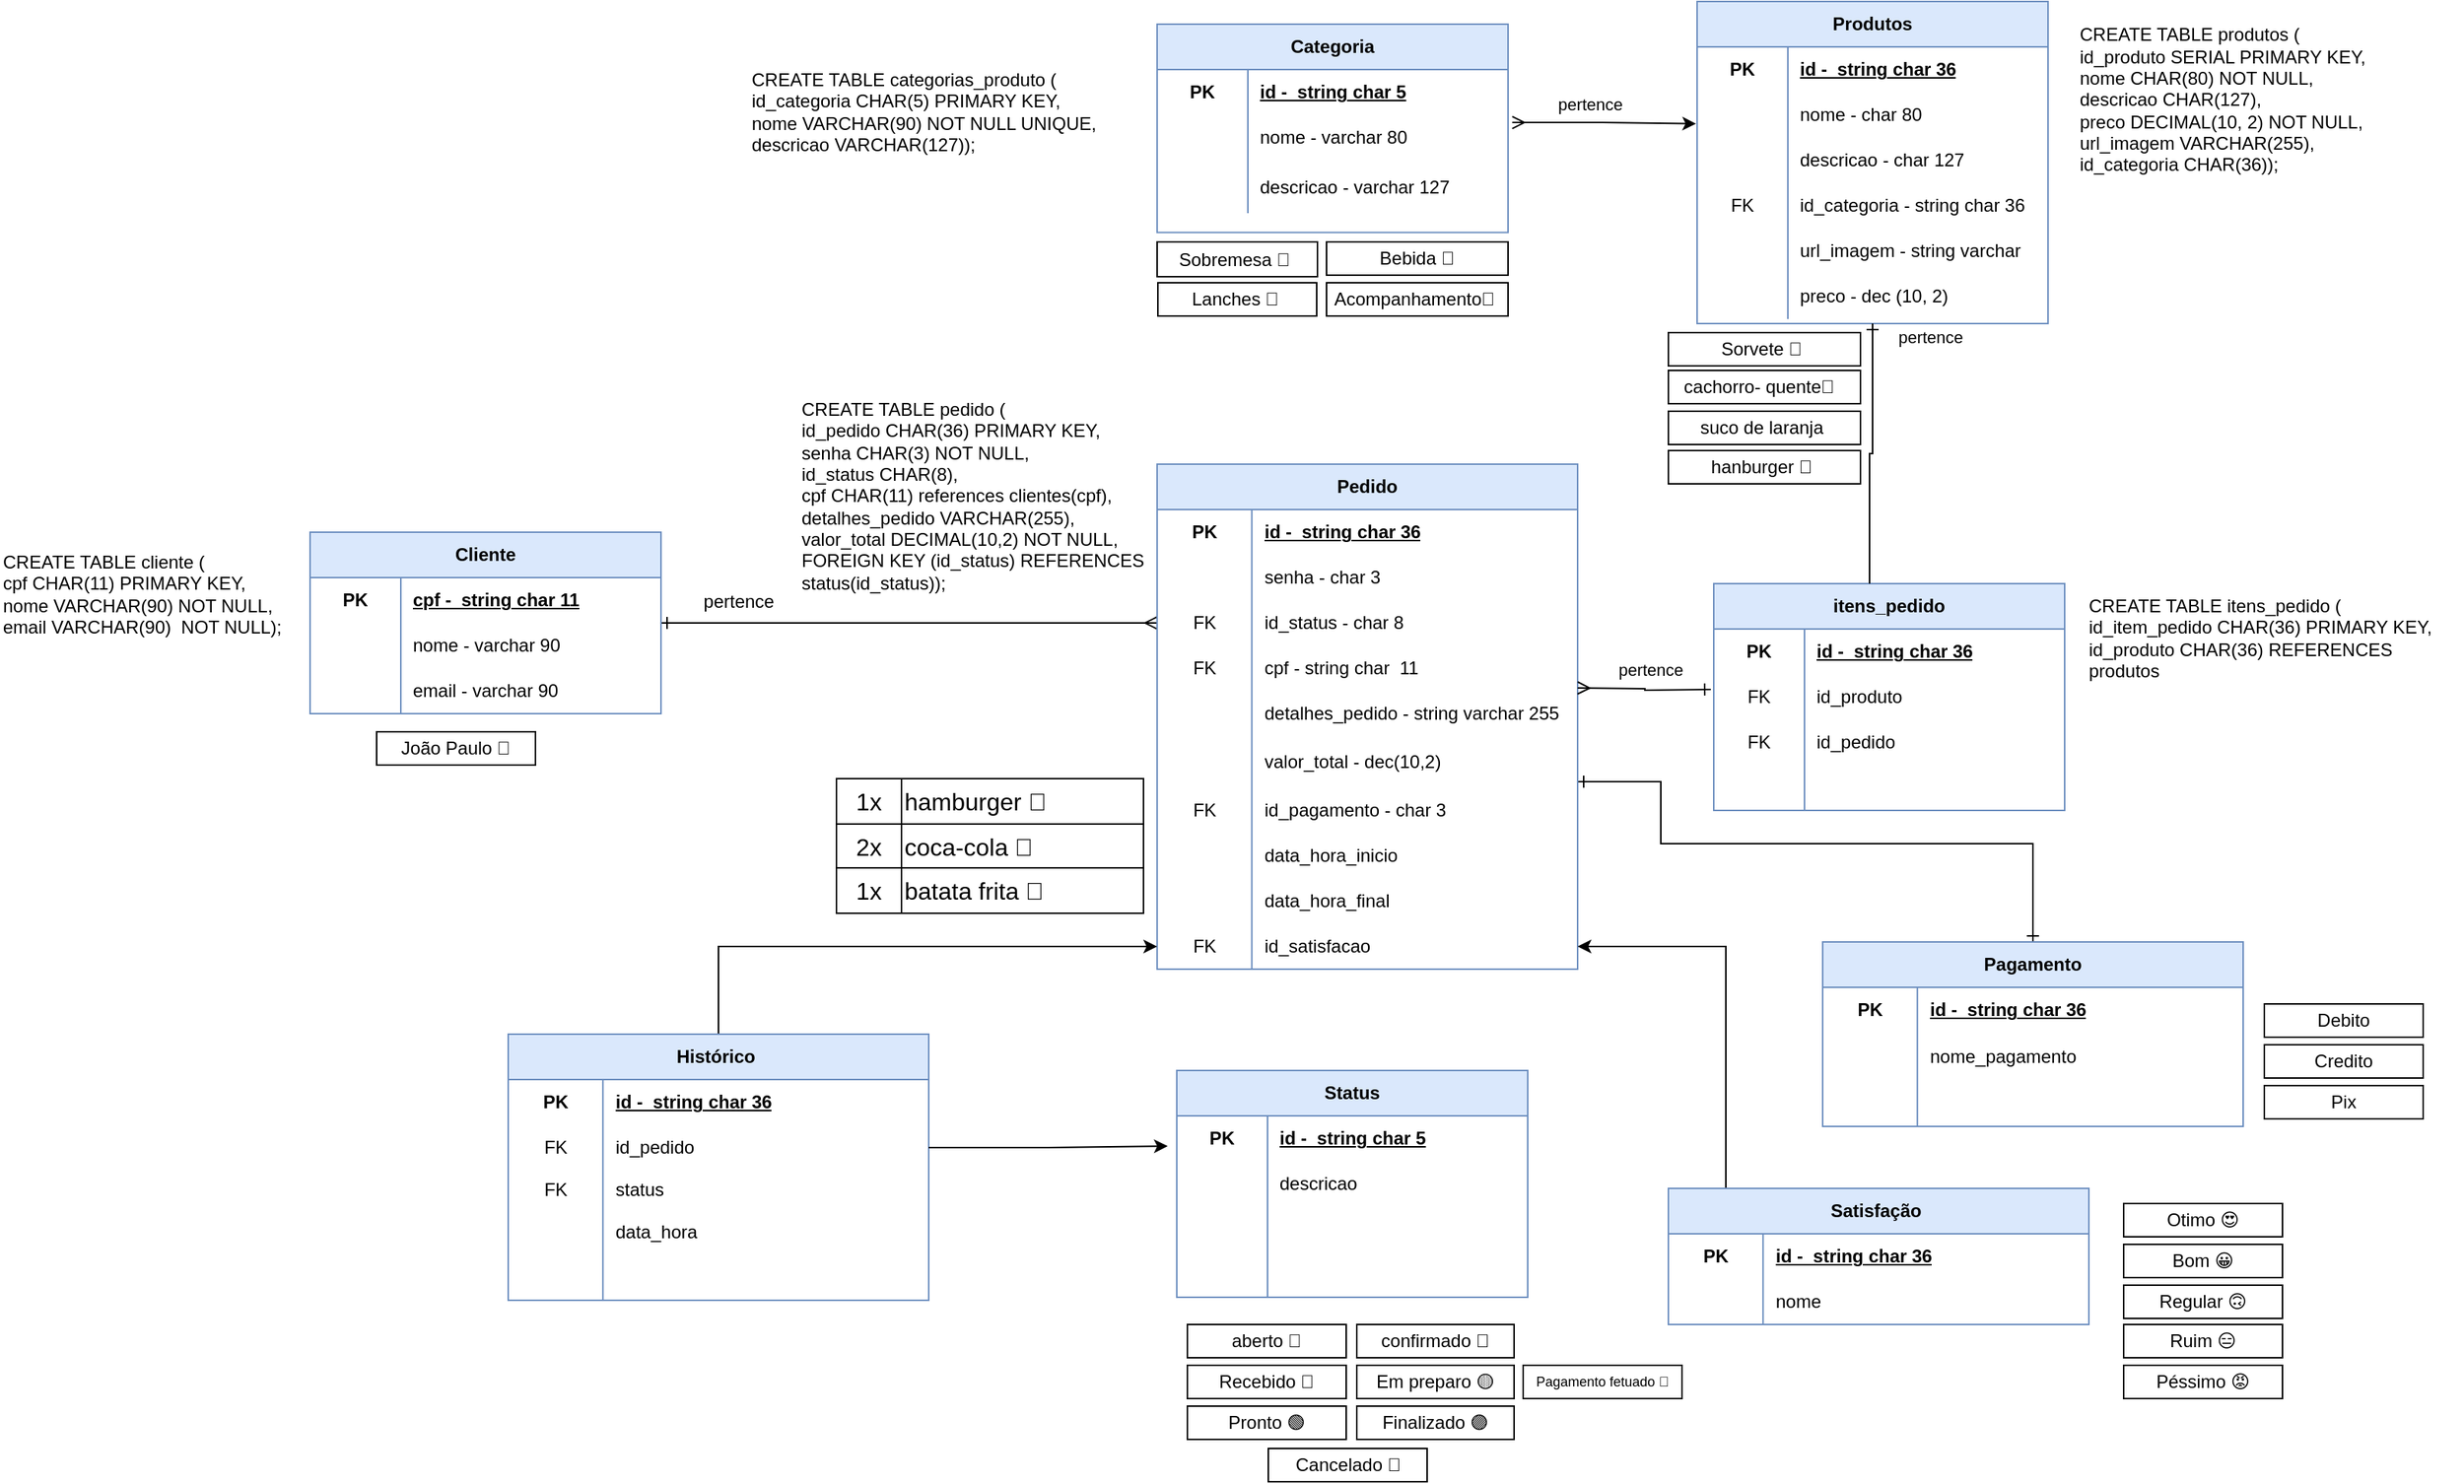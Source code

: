 <mxfile version="22.0.0" type="device">
  <diagram id="tcJoGeuxI8kGtLN16Q2e" name="Página-1">
    <mxGraphModel dx="2887" dy="1384" grid="0" gridSize="10" guides="1" tooltips="1" connect="1" arrows="1" fold="1" page="0" pageScale="1" pageWidth="1169" pageHeight="827" math="0" shadow="0">
      <root>
        <mxCell id="0" />
        <mxCell id="1" parent="0" />
        <mxCell id="L4J4VgGYrzyUZLDxnEhv-2" style="edgeStyle=orthogonalEdgeStyle;rounded=0;orthogonalLoop=1;jettySize=auto;html=1;startArrow=ERone;startFill=0;endArrow=ERmany;endFill=0;" edge="1" parent="1" source="L4J4VgGYrzyUZLDxnEhv-3" target="L4J4VgGYrzyUZLDxnEhv-21">
          <mxGeometry relative="1" as="geometry" />
        </mxCell>
        <mxCell id="L4J4VgGYrzyUZLDxnEhv-3" value="Cliente" style="shape=table;startSize=30;container=1;collapsible=1;childLayout=tableLayout;fixedRows=1;rowLines=0;fontStyle=1;align=center;resizeLast=1;html=1;whiteSpace=wrap;fillColor=#dae8fc;strokeColor=#6c8ebf;" vertex="1" parent="1">
          <mxGeometry x="-859" y="298" width="232" height="120" as="geometry" />
        </mxCell>
        <mxCell id="L4J4VgGYrzyUZLDxnEhv-4" value="" style="shape=tableRow;horizontal=0;startSize=0;swimlaneHead=0;swimlaneBody=0;fillColor=none;collapsible=0;dropTarget=0;points=[[0,0.5],[1,0.5]];portConstraint=eastwest;top=0;left=0;right=0;bottom=0;html=1;" vertex="1" parent="L4J4VgGYrzyUZLDxnEhv-3">
          <mxGeometry y="30" width="232" height="30" as="geometry" />
        </mxCell>
        <mxCell id="L4J4VgGYrzyUZLDxnEhv-5" value="PK" style="shape=partialRectangle;connectable=0;fillColor=none;top=0;left=0;bottom=0;right=0;fontStyle=1;overflow=hidden;html=1;whiteSpace=wrap;" vertex="1" parent="L4J4VgGYrzyUZLDxnEhv-4">
          <mxGeometry width="60" height="30" as="geometry">
            <mxRectangle width="60" height="30" as="alternateBounds" />
          </mxGeometry>
        </mxCell>
        <mxCell id="L4J4VgGYrzyUZLDxnEhv-6" value="cpf -&amp;nbsp; string char 11" style="shape=partialRectangle;connectable=0;fillColor=none;top=0;left=0;bottom=0;right=0;align=left;spacingLeft=6;fontStyle=5;overflow=hidden;html=1;whiteSpace=wrap;" vertex="1" parent="L4J4VgGYrzyUZLDxnEhv-4">
          <mxGeometry x="60" width="172" height="30" as="geometry">
            <mxRectangle width="172" height="30" as="alternateBounds" />
          </mxGeometry>
        </mxCell>
        <mxCell id="L4J4VgGYrzyUZLDxnEhv-7" value="" style="shape=tableRow;horizontal=0;startSize=0;swimlaneHead=0;swimlaneBody=0;fillColor=none;collapsible=0;dropTarget=0;points=[[0,0.5],[1,0.5]];portConstraint=eastwest;top=0;left=0;right=0;bottom=0;html=1;" vertex="1" parent="L4J4VgGYrzyUZLDxnEhv-3">
          <mxGeometry y="60" width="232" height="30" as="geometry" />
        </mxCell>
        <mxCell id="L4J4VgGYrzyUZLDxnEhv-8" value="" style="shape=partialRectangle;connectable=0;fillColor=none;top=0;left=0;bottom=0;right=0;editable=1;overflow=hidden;html=1;whiteSpace=wrap;" vertex="1" parent="L4J4VgGYrzyUZLDxnEhv-7">
          <mxGeometry width="60" height="30" as="geometry">
            <mxRectangle width="60" height="30" as="alternateBounds" />
          </mxGeometry>
        </mxCell>
        <mxCell id="L4J4VgGYrzyUZLDxnEhv-9" value="nome - varchar 90" style="shape=partialRectangle;connectable=0;fillColor=none;top=0;left=0;bottom=0;right=0;align=left;spacingLeft=6;overflow=hidden;html=1;whiteSpace=wrap;" vertex="1" parent="L4J4VgGYrzyUZLDxnEhv-7">
          <mxGeometry x="60" width="172" height="30" as="geometry">
            <mxRectangle width="172" height="30" as="alternateBounds" />
          </mxGeometry>
        </mxCell>
        <mxCell id="L4J4VgGYrzyUZLDxnEhv-10" value="" style="shape=tableRow;horizontal=0;startSize=0;swimlaneHead=0;swimlaneBody=0;fillColor=none;collapsible=0;dropTarget=0;points=[[0,0.5],[1,0.5]];portConstraint=eastwest;top=0;left=0;right=0;bottom=0;html=1;" vertex="1" parent="L4J4VgGYrzyUZLDxnEhv-3">
          <mxGeometry y="90" width="232" height="30" as="geometry" />
        </mxCell>
        <mxCell id="L4J4VgGYrzyUZLDxnEhv-11" value="" style="shape=partialRectangle;connectable=0;fillColor=none;top=0;left=0;bottom=0;right=0;editable=1;overflow=hidden;html=1;whiteSpace=wrap;" vertex="1" parent="L4J4VgGYrzyUZLDxnEhv-10">
          <mxGeometry width="60" height="30" as="geometry">
            <mxRectangle width="60" height="30" as="alternateBounds" />
          </mxGeometry>
        </mxCell>
        <mxCell id="L4J4VgGYrzyUZLDxnEhv-12" value="email - varchar 90" style="shape=partialRectangle;connectable=0;fillColor=none;top=0;left=0;bottom=0;right=0;align=left;spacingLeft=6;overflow=hidden;html=1;whiteSpace=wrap;" vertex="1" parent="L4J4VgGYrzyUZLDxnEhv-10">
          <mxGeometry x="60" width="172" height="30" as="geometry">
            <mxRectangle width="172" height="30" as="alternateBounds" />
          </mxGeometry>
        </mxCell>
        <mxCell id="L4J4VgGYrzyUZLDxnEhv-13" style="edgeStyle=orthogonalEdgeStyle;rounded=0;orthogonalLoop=1;jettySize=auto;html=1;startArrow=ERone;startFill=0;endArrow=ERone;endFill=0;" edge="1" parent="1" source="L4J4VgGYrzyUZLDxnEhv-14" target="L4J4VgGYrzyUZLDxnEhv-126">
          <mxGeometry relative="1" as="geometry">
            <Array as="points">
              <mxPoint x="34" y="463" />
              <mxPoint x="34" y="504" />
              <mxPoint x="280" y="504" />
            </Array>
          </mxGeometry>
        </mxCell>
        <mxCell id="L4J4VgGYrzyUZLDxnEhv-14" value="Pedido" style="shape=table;startSize=30;container=1;collapsible=1;childLayout=tableLayout;fixedRows=1;rowLines=0;fontStyle=1;align=center;resizeLast=1;html=1;whiteSpace=wrap;fillColor=#dae8fc;strokeColor=#6c8ebf;" vertex="1" parent="1">
          <mxGeometry x="-299" y="253" width="278" height="334" as="geometry">
            <mxRectangle x="-299" y="253" width="75" height="30" as="alternateBounds" />
          </mxGeometry>
        </mxCell>
        <mxCell id="L4J4VgGYrzyUZLDxnEhv-15" value="" style="shape=tableRow;horizontal=0;startSize=0;swimlaneHead=0;swimlaneBody=0;fillColor=none;collapsible=0;dropTarget=0;points=[[0,0.5],[1,0.5]];portConstraint=eastwest;top=0;left=0;right=0;bottom=0;html=1;" vertex="1" parent="L4J4VgGYrzyUZLDxnEhv-14">
          <mxGeometry y="30" width="278" height="30" as="geometry" />
        </mxCell>
        <mxCell id="L4J4VgGYrzyUZLDxnEhv-16" value="PK" style="shape=partialRectangle;connectable=0;fillColor=none;top=0;left=0;bottom=0;right=0;fontStyle=1;overflow=hidden;html=1;whiteSpace=wrap;" vertex="1" parent="L4J4VgGYrzyUZLDxnEhv-15">
          <mxGeometry width="62.619" height="30" as="geometry">
            <mxRectangle width="62.619" height="30" as="alternateBounds" />
          </mxGeometry>
        </mxCell>
        <mxCell id="L4J4VgGYrzyUZLDxnEhv-17" value="id -&amp;nbsp; string char 36" style="shape=partialRectangle;connectable=0;fillColor=none;top=0;left=0;bottom=0;right=0;align=left;spacingLeft=6;fontStyle=5;overflow=hidden;html=1;whiteSpace=wrap;" vertex="1" parent="L4J4VgGYrzyUZLDxnEhv-15">
          <mxGeometry x="62.619" width="215.381" height="30" as="geometry">
            <mxRectangle width="215.381" height="30" as="alternateBounds" />
          </mxGeometry>
        </mxCell>
        <mxCell id="L4J4VgGYrzyUZLDxnEhv-18" value="" style="shape=tableRow;horizontal=0;startSize=0;swimlaneHead=0;swimlaneBody=0;fillColor=none;collapsible=0;dropTarget=0;points=[[0,0.5],[1,0.5]];portConstraint=eastwest;top=0;left=0;right=0;bottom=0;html=1;" vertex="1" parent="L4J4VgGYrzyUZLDxnEhv-14">
          <mxGeometry y="60" width="278" height="30" as="geometry" />
        </mxCell>
        <mxCell id="L4J4VgGYrzyUZLDxnEhv-19" value="" style="shape=partialRectangle;connectable=0;fillColor=none;top=0;left=0;bottom=0;right=0;editable=1;overflow=hidden;html=1;whiteSpace=wrap;" vertex="1" parent="L4J4VgGYrzyUZLDxnEhv-18">
          <mxGeometry width="62.619" height="30" as="geometry">
            <mxRectangle width="62.619" height="30" as="alternateBounds" />
          </mxGeometry>
        </mxCell>
        <mxCell id="L4J4VgGYrzyUZLDxnEhv-20" value="senha - char 3" style="shape=partialRectangle;connectable=0;fillColor=none;top=0;left=0;bottom=0;right=0;align=left;spacingLeft=6;overflow=hidden;html=1;whiteSpace=wrap;" vertex="1" parent="L4J4VgGYrzyUZLDxnEhv-18">
          <mxGeometry x="62.619" width="215.381" height="30" as="geometry">
            <mxRectangle width="215.381" height="30" as="alternateBounds" />
          </mxGeometry>
        </mxCell>
        <mxCell id="L4J4VgGYrzyUZLDxnEhv-21" value="" style="shape=tableRow;horizontal=0;startSize=0;swimlaneHead=0;swimlaneBody=0;fillColor=none;collapsible=0;dropTarget=0;points=[[0,0.5],[1,0.5]];portConstraint=eastwest;top=0;left=0;right=0;bottom=0;html=1;" vertex="1" parent="L4J4VgGYrzyUZLDxnEhv-14">
          <mxGeometry y="90" width="278" height="30" as="geometry" />
        </mxCell>
        <mxCell id="L4J4VgGYrzyUZLDxnEhv-22" value="FK" style="shape=partialRectangle;connectable=0;fillColor=none;top=0;left=0;bottom=0;right=0;editable=1;overflow=hidden;html=1;whiteSpace=wrap;" vertex="1" parent="L4J4VgGYrzyUZLDxnEhv-21">
          <mxGeometry width="62.619" height="30" as="geometry">
            <mxRectangle width="62.619" height="30" as="alternateBounds" />
          </mxGeometry>
        </mxCell>
        <mxCell id="L4J4VgGYrzyUZLDxnEhv-23" value="id_status - char 8" style="shape=partialRectangle;connectable=0;fillColor=none;top=0;left=0;bottom=0;right=0;align=left;spacingLeft=6;overflow=hidden;html=1;whiteSpace=wrap;" vertex="1" parent="L4J4VgGYrzyUZLDxnEhv-21">
          <mxGeometry x="62.619" width="215.381" height="30" as="geometry">
            <mxRectangle width="215.381" height="30" as="alternateBounds" />
          </mxGeometry>
        </mxCell>
        <mxCell id="L4J4VgGYrzyUZLDxnEhv-24" style="shape=tableRow;horizontal=0;startSize=0;swimlaneHead=0;swimlaneBody=0;fillColor=none;collapsible=0;dropTarget=0;points=[[0,0.5],[1,0.5]];portConstraint=eastwest;top=0;left=0;right=0;bottom=0;html=1;" vertex="1" parent="L4J4VgGYrzyUZLDxnEhv-14">
          <mxGeometry y="120" width="278" height="30" as="geometry" />
        </mxCell>
        <mxCell id="L4J4VgGYrzyUZLDxnEhv-25" value="FK" style="shape=partialRectangle;connectable=0;fillColor=none;top=0;left=0;bottom=0;right=0;editable=1;overflow=hidden;html=1;whiteSpace=wrap;" vertex="1" parent="L4J4VgGYrzyUZLDxnEhv-24">
          <mxGeometry width="62.619" height="30" as="geometry">
            <mxRectangle width="62.619" height="30" as="alternateBounds" />
          </mxGeometry>
        </mxCell>
        <mxCell id="L4J4VgGYrzyUZLDxnEhv-26" value="cpf - string char&amp;nbsp; 11" style="shape=partialRectangle;connectable=0;fillColor=none;top=0;left=0;bottom=0;right=0;align=left;spacingLeft=6;overflow=hidden;html=1;whiteSpace=wrap;" vertex="1" parent="L4J4VgGYrzyUZLDxnEhv-24">
          <mxGeometry x="62.619" width="215.381" height="30" as="geometry">
            <mxRectangle width="215.381" height="30" as="alternateBounds" />
          </mxGeometry>
        </mxCell>
        <mxCell id="L4J4VgGYrzyUZLDxnEhv-27" style="shape=tableRow;horizontal=0;startSize=0;swimlaneHead=0;swimlaneBody=0;fillColor=none;collapsible=0;dropTarget=0;points=[[0,0.5],[1,0.5]];portConstraint=eastwest;top=0;left=0;right=0;bottom=0;html=1;" vertex="1" parent="L4J4VgGYrzyUZLDxnEhv-14">
          <mxGeometry y="150" width="278" height="30" as="geometry" />
        </mxCell>
        <mxCell id="L4J4VgGYrzyUZLDxnEhv-28" style="shape=partialRectangle;connectable=0;fillColor=none;top=0;left=0;bottom=0;right=0;editable=1;overflow=hidden;html=1;whiteSpace=wrap;" vertex="1" parent="L4J4VgGYrzyUZLDxnEhv-27">
          <mxGeometry width="62.619" height="30" as="geometry">
            <mxRectangle width="62.619" height="30" as="alternateBounds" />
          </mxGeometry>
        </mxCell>
        <mxCell id="L4J4VgGYrzyUZLDxnEhv-29" value="detalhes_pedido - string varchar 255" style="shape=partialRectangle;connectable=0;fillColor=none;top=0;left=0;bottom=0;right=0;align=left;spacingLeft=6;overflow=hidden;html=1;whiteSpace=wrap;" vertex="1" parent="L4J4VgGYrzyUZLDxnEhv-27">
          <mxGeometry x="62.619" width="215.381" height="30" as="geometry">
            <mxRectangle width="215.381" height="30" as="alternateBounds" />
          </mxGeometry>
        </mxCell>
        <mxCell id="L4J4VgGYrzyUZLDxnEhv-30" style="shape=tableRow;horizontal=0;startSize=0;swimlaneHead=0;swimlaneBody=0;fillColor=none;collapsible=0;dropTarget=0;points=[[0,0.5],[1,0.5]];portConstraint=eastwest;top=0;left=0;right=0;bottom=0;html=1;" vertex="1" parent="L4J4VgGYrzyUZLDxnEhv-14">
          <mxGeometry y="180" width="278" height="34" as="geometry" />
        </mxCell>
        <mxCell id="L4J4VgGYrzyUZLDxnEhv-31" style="shape=partialRectangle;connectable=0;fillColor=none;top=0;left=0;bottom=0;right=0;editable=1;overflow=hidden;html=1;whiteSpace=wrap;" vertex="1" parent="L4J4VgGYrzyUZLDxnEhv-30">
          <mxGeometry width="62.619" height="34" as="geometry">
            <mxRectangle width="62.619" height="34" as="alternateBounds" />
          </mxGeometry>
        </mxCell>
        <mxCell id="L4J4VgGYrzyUZLDxnEhv-32" value="valor_total - dec(10,2)" style="shape=partialRectangle;connectable=0;fillColor=none;top=0;left=0;bottom=0;right=0;align=left;spacingLeft=6;overflow=hidden;html=1;whiteSpace=wrap;" vertex="1" parent="L4J4VgGYrzyUZLDxnEhv-30">
          <mxGeometry x="62.619" width="215.381" height="34" as="geometry">
            <mxRectangle width="215.381" height="34" as="alternateBounds" />
          </mxGeometry>
        </mxCell>
        <mxCell id="L4J4VgGYrzyUZLDxnEhv-33" style="shape=tableRow;horizontal=0;startSize=0;swimlaneHead=0;swimlaneBody=0;fillColor=none;collapsible=0;dropTarget=0;points=[[0,0.5],[1,0.5]];portConstraint=eastwest;top=0;left=0;right=0;bottom=0;html=1;" vertex="1" parent="L4J4VgGYrzyUZLDxnEhv-14">
          <mxGeometry y="214" width="278" height="30" as="geometry" />
        </mxCell>
        <mxCell id="L4J4VgGYrzyUZLDxnEhv-34" value="FK" style="shape=partialRectangle;connectable=0;fillColor=none;top=0;left=0;bottom=0;right=0;editable=1;overflow=hidden;html=1;whiteSpace=wrap;" vertex="1" parent="L4J4VgGYrzyUZLDxnEhv-33">
          <mxGeometry width="62.619" height="30" as="geometry">
            <mxRectangle width="62.619" height="30" as="alternateBounds" />
          </mxGeometry>
        </mxCell>
        <mxCell id="L4J4VgGYrzyUZLDxnEhv-35" value="id_pagamento - char 3" style="shape=partialRectangle;connectable=0;fillColor=none;top=0;left=0;bottom=0;right=0;align=left;spacingLeft=6;overflow=hidden;html=1;whiteSpace=wrap;" vertex="1" parent="L4J4VgGYrzyUZLDxnEhv-33">
          <mxGeometry x="62.619" width="215.381" height="30" as="geometry">
            <mxRectangle width="215.381" height="30" as="alternateBounds" />
          </mxGeometry>
        </mxCell>
        <mxCell id="L4J4VgGYrzyUZLDxnEhv-36" style="shape=tableRow;horizontal=0;startSize=0;swimlaneHead=0;swimlaneBody=0;fillColor=none;collapsible=0;dropTarget=0;points=[[0,0.5],[1,0.5]];portConstraint=eastwest;top=0;left=0;right=0;bottom=0;html=1;" vertex="1" parent="L4J4VgGYrzyUZLDxnEhv-14">
          <mxGeometry y="244" width="278" height="30" as="geometry" />
        </mxCell>
        <mxCell id="L4J4VgGYrzyUZLDxnEhv-37" style="shape=partialRectangle;connectable=0;fillColor=none;top=0;left=0;bottom=0;right=0;editable=1;overflow=hidden;html=1;whiteSpace=wrap;" vertex="1" parent="L4J4VgGYrzyUZLDxnEhv-36">
          <mxGeometry width="62.619" height="30" as="geometry">
            <mxRectangle width="62.619" height="30" as="alternateBounds" />
          </mxGeometry>
        </mxCell>
        <mxCell id="L4J4VgGYrzyUZLDxnEhv-38" value="data_hora_inicio" style="shape=partialRectangle;connectable=0;fillColor=none;top=0;left=0;bottom=0;right=0;align=left;spacingLeft=6;overflow=hidden;html=1;whiteSpace=wrap;" vertex="1" parent="L4J4VgGYrzyUZLDxnEhv-36">
          <mxGeometry x="62.619" width="215.381" height="30" as="geometry">
            <mxRectangle width="215.381" height="30" as="alternateBounds" />
          </mxGeometry>
        </mxCell>
        <mxCell id="L4J4VgGYrzyUZLDxnEhv-39" style="shape=tableRow;horizontal=0;startSize=0;swimlaneHead=0;swimlaneBody=0;fillColor=none;collapsible=0;dropTarget=0;points=[[0,0.5],[1,0.5]];portConstraint=eastwest;top=0;left=0;right=0;bottom=0;html=1;" vertex="1" parent="L4J4VgGYrzyUZLDxnEhv-14">
          <mxGeometry y="274" width="278" height="30" as="geometry" />
        </mxCell>
        <mxCell id="L4J4VgGYrzyUZLDxnEhv-40" style="shape=partialRectangle;connectable=0;fillColor=none;top=0;left=0;bottom=0;right=0;editable=1;overflow=hidden;html=1;whiteSpace=wrap;" vertex="1" parent="L4J4VgGYrzyUZLDxnEhv-39">
          <mxGeometry width="62.619" height="30" as="geometry">
            <mxRectangle width="62.619" height="30" as="alternateBounds" />
          </mxGeometry>
        </mxCell>
        <mxCell id="L4J4VgGYrzyUZLDxnEhv-41" value="data_hora_final&amp;nbsp;" style="shape=partialRectangle;connectable=0;fillColor=none;top=0;left=0;bottom=0;right=0;align=left;spacingLeft=6;overflow=hidden;html=1;whiteSpace=wrap;" vertex="1" parent="L4J4VgGYrzyUZLDxnEhv-39">
          <mxGeometry x="62.619" width="215.381" height="30" as="geometry">
            <mxRectangle width="215.381" height="30" as="alternateBounds" />
          </mxGeometry>
        </mxCell>
        <mxCell id="L4J4VgGYrzyUZLDxnEhv-42" style="shape=tableRow;horizontal=0;startSize=0;swimlaneHead=0;swimlaneBody=0;fillColor=none;collapsible=0;dropTarget=0;points=[[0,0.5],[1,0.5]];portConstraint=eastwest;top=0;left=0;right=0;bottom=0;html=1;" vertex="1" parent="L4J4VgGYrzyUZLDxnEhv-14">
          <mxGeometry y="304" width="278" height="30" as="geometry" />
        </mxCell>
        <mxCell id="L4J4VgGYrzyUZLDxnEhv-43" value="FK" style="shape=partialRectangle;connectable=0;fillColor=none;top=0;left=0;bottom=0;right=0;editable=1;overflow=hidden;html=1;whiteSpace=wrap;" vertex="1" parent="L4J4VgGYrzyUZLDxnEhv-42">
          <mxGeometry width="62.619" height="30" as="geometry">
            <mxRectangle width="62.619" height="30" as="alternateBounds" />
          </mxGeometry>
        </mxCell>
        <mxCell id="L4J4VgGYrzyUZLDxnEhv-44" value="id_satisfacao" style="shape=partialRectangle;connectable=0;fillColor=none;top=0;left=0;bottom=0;right=0;align=left;spacingLeft=6;overflow=hidden;html=1;whiteSpace=wrap;" vertex="1" parent="L4J4VgGYrzyUZLDxnEhv-42">
          <mxGeometry x="62.619" width="215.381" height="30" as="geometry">
            <mxRectangle width="215.381" height="30" as="alternateBounds" />
          </mxGeometry>
        </mxCell>
        <mxCell id="L4J4VgGYrzyUZLDxnEhv-45" value="Categoria" style="shape=table;startSize=30;container=1;collapsible=1;childLayout=tableLayout;fixedRows=1;rowLines=0;fontStyle=1;align=center;resizeLast=1;html=1;whiteSpace=wrap;fillColor=#dae8fc;strokeColor=#6c8ebf;" vertex="1" parent="1">
          <mxGeometry x="-299" y="-38" width="232" height="137.792" as="geometry" />
        </mxCell>
        <mxCell id="L4J4VgGYrzyUZLDxnEhv-46" value="" style="shape=tableRow;horizontal=0;startSize=0;swimlaneHead=0;swimlaneBody=0;fillColor=none;collapsible=0;dropTarget=0;points=[[0,0.5],[1,0.5]];portConstraint=eastwest;top=0;left=0;right=0;bottom=0;html=1;" vertex="1" parent="L4J4VgGYrzyUZLDxnEhv-45">
          <mxGeometry y="30" width="232" height="30" as="geometry" />
        </mxCell>
        <mxCell id="L4J4VgGYrzyUZLDxnEhv-47" value="PK" style="shape=partialRectangle;connectable=0;fillColor=none;top=0;left=0;bottom=0;right=0;fontStyle=1;overflow=hidden;html=1;whiteSpace=wrap;" vertex="1" parent="L4J4VgGYrzyUZLDxnEhv-46">
          <mxGeometry width="60" height="30" as="geometry">
            <mxRectangle width="60" height="30" as="alternateBounds" />
          </mxGeometry>
        </mxCell>
        <mxCell id="L4J4VgGYrzyUZLDxnEhv-48" value="id -&amp;nbsp; string char 5" style="shape=partialRectangle;connectable=0;fillColor=none;top=0;left=0;bottom=0;right=0;align=left;spacingLeft=6;fontStyle=5;overflow=hidden;html=1;whiteSpace=wrap;" vertex="1" parent="L4J4VgGYrzyUZLDxnEhv-46">
          <mxGeometry x="60" width="172" height="30" as="geometry">
            <mxRectangle width="172" height="30" as="alternateBounds" />
          </mxGeometry>
        </mxCell>
        <mxCell id="L4J4VgGYrzyUZLDxnEhv-49" value="" style="shape=tableRow;horizontal=0;startSize=0;swimlaneHead=0;swimlaneBody=0;fillColor=none;collapsible=0;dropTarget=0;points=[[0,0.5],[1,0.5]];portConstraint=eastwest;top=0;left=0;right=0;bottom=0;html=1;" vertex="1" parent="L4J4VgGYrzyUZLDxnEhv-45">
          <mxGeometry y="60" width="232" height="30" as="geometry" />
        </mxCell>
        <mxCell id="L4J4VgGYrzyUZLDxnEhv-50" value="" style="shape=partialRectangle;connectable=0;fillColor=none;top=0;left=0;bottom=0;right=0;editable=1;overflow=hidden;html=1;whiteSpace=wrap;" vertex="1" parent="L4J4VgGYrzyUZLDxnEhv-49">
          <mxGeometry width="60" height="30" as="geometry">
            <mxRectangle width="60" height="30" as="alternateBounds" />
          </mxGeometry>
        </mxCell>
        <mxCell id="L4J4VgGYrzyUZLDxnEhv-51" value="nome - varchar 80" style="shape=partialRectangle;connectable=0;fillColor=none;top=0;left=0;bottom=0;right=0;align=left;spacingLeft=6;overflow=hidden;html=1;whiteSpace=wrap;" vertex="1" parent="L4J4VgGYrzyUZLDxnEhv-49">
          <mxGeometry x="60" width="172" height="30" as="geometry">
            <mxRectangle width="172" height="30" as="alternateBounds" />
          </mxGeometry>
        </mxCell>
        <mxCell id="L4J4VgGYrzyUZLDxnEhv-52" value="" style="shape=tableRow;horizontal=0;startSize=0;swimlaneHead=0;swimlaneBody=0;fillColor=none;collapsible=0;dropTarget=0;points=[[0,0.5],[1,0.5]];portConstraint=eastwest;top=0;left=0;right=0;bottom=0;html=1;" vertex="1" parent="L4J4VgGYrzyUZLDxnEhv-45">
          <mxGeometry y="90" width="232" height="35" as="geometry" />
        </mxCell>
        <mxCell id="L4J4VgGYrzyUZLDxnEhv-53" value="" style="shape=partialRectangle;connectable=0;fillColor=none;top=0;left=0;bottom=0;right=0;editable=1;overflow=hidden;html=1;whiteSpace=wrap;" vertex="1" parent="L4J4VgGYrzyUZLDxnEhv-52">
          <mxGeometry width="60" height="35" as="geometry">
            <mxRectangle width="60" height="35" as="alternateBounds" />
          </mxGeometry>
        </mxCell>
        <mxCell id="L4J4VgGYrzyUZLDxnEhv-54" value="descricao - varchar 127" style="shape=partialRectangle;connectable=0;fillColor=none;top=0;left=0;bottom=0;right=0;align=left;spacingLeft=6;overflow=hidden;html=1;whiteSpace=wrap;" vertex="1" parent="L4J4VgGYrzyUZLDxnEhv-52">
          <mxGeometry x="60" width="172" height="35" as="geometry">
            <mxRectangle width="172" height="35" as="alternateBounds" />
          </mxGeometry>
        </mxCell>
        <mxCell id="L4J4VgGYrzyUZLDxnEhv-55" value="Produtos" style="shape=table;startSize=30;container=1;collapsible=1;childLayout=tableLayout;fixedRows=1;rowLines=0;fontStyle=1;align=center;resizeLast=1;html=1;whiteSpace=wrap;fillColor=#dae8fc;strokeColor=#6c8ebf;" vertex="1" parent="1">
          <mxGeometry x="58" y="-53" width="232" height="213" as="geometry" />
        </mxCell>
        <mxCell id="L4J4VgGYrzyUZLDxnEhv-56" value="" style="shape=tableRow;horizontal=0;startSize=0;swimlaneHead=0;swimlaneBody=0;fillColor=none;collapsible=0;dropTarget=0;points=[[0,0.5],[1,0.5]];portConstraint=eastwest;top=0;left=0;right=0;bottom=0;html=1;" vertex="1" parent="L4J4VgGYrzyUZLDxnEhv-55">
          <mxGeometry y="30" width="232" height="30" as="geometry" />
        </mxCell>
        <mxCell id="L4J4VgGYrzyUZLDxnEhv-57" value="PK" style="shape=partialRectangle;connectable=0;fillColor=none;top=0;left=0;bottom=0;right=0;fontStyle=1;overflow=hidden;html=1;whiteSpace=wrap;" vertex="1" parent="L4J4VgGYrzyUZLDxnEhv-56">
          <mxGeometry width="60" height="30" as="geometry">
            <mxRectangle width="60" height="30" as="alternateBounds" />
          </mxGeometry>
        </mxCell>
        <mxCell id="L4J4VgGYrzyUZLDxnEhv-58" value="id -&amp;nbsp; string char 36" style="shape=partialRectangle;connectable=0;fillColor=none;top=0;left=0;bottom=0;right=0;align=left;spacingLeft=6;fontStyle=5;overflow=hidden;html=1;whiteSpace=wrap;" vertex="1" parent="L4J4VgGYrzyUZLDxnEhv-56">
          <mxGeometry x="60" width="172" height="30" as="geometry">
            <mxRectangle width="172" height="30" as="alternateBounds" />
          </mxGeometry>
        </mxCell>
        <mxCell id="L4J4VgGYrzyUZLDxnEhv-59" value="" style="shape=tableRow;horizontal=0;startSize=0;swimlaneHead=0;swimlaneBody=0;fillColor=none;collapsible=0;dropTarget=0;points=[[0,0.5],[1,0.5]];portConstraint=eastwest;top=0;left=0;right=0;bottom=0;html=1;" vertex="1" parent="L4J4VgGYrzyUZLDxnEhv-55">
          <mxGeometry y="60" width="232" height="30" as="geometry" />
        </mxCell>
        <mxCell id="L4J4VgGYrzyUZLDxnEhv-60" value="" style="shape=partialRectangle;connectable=0;fillColor=none;top=0;left=0;bottom=0;right=0;editable=1;overflow=hidden;html=1;whiteSpace=wrap;" vertex="1" parent="L4J4VgGYrzyUZLDxnEhv-59">
          <mxGeometry width="60" height="30" as="geometry">
            <mxRectangle width="60" height="30" as="alternateBounds" />
          </mxGeometry>
        </mxCell>
        <mxCell id="L4J4VgGYrzyUZLDxnEhv-61" value="nome - char 80" style="shape=partialRectangle;connectable=0;fillColor=none;top=0;left=0;bottom=0;right=0;align=left;spacingLeft=6;overflow=hidden;html=1;whiteSpace=wrap;" vertex="1" parent="L4J4VgGYrzyUZLDxnEhv-59">
          <mxGeometry x="60" width="172" height="30" as="geometry">
            <mxRectangle width="172" height="30" as="alternateBounds" />
          </mxGeometry>
        </mxCell>
        <mxCell id="L4J4VgGYrzyUZLDxnEhv-62" value="" style="shape=tableRow;horizontal=0;startSize=0;swimlaneHead=0;swimlaneBody=0;fillColor=none;collapsible=0;dropTarget=0;points=[[0,0.5],[1,0.5]];portConstraint=eastwest;top=0;left=0;right=0;bottom=0;html=1;" vertex="1" parent="L4J4VgGYrzyUZLDxnEhv-55">
          <mxGeometry y="90" width="232" height="30" as="geometry" />
        </mxCell>
        <mxCell id="L4J4VgGYrzyUZLDxnEhv-63" value="" style="shape=partialRectangle;connectable=0;fillColor=none;top=0;left=0;bottom=0;right=0;editable=1;overflow=hidden;html=1;whiteSpace=wrap;" vertex="1" parent="L4J4VgGYrzyUZLDxnEhv-62">
          <mxGeometry width="60" height="30" as="geometry">
            <mxRectangle width="60" height="30" as="alternateBounds" />
          </mxGeometry>
        </mxCell>
        <mxCell id="L4J4VgGYrzyUZLDxnEhv-64" value="descricao - char 127" style="shape=partialRectangle;connectable=0;fillColor=none;top=0;left=0;bottom=0;right=0;align=left;spacingLeft=6;overflow=hidden;html=1;whiteSpace=wrap;" vertex="1" parent="L4J4VgGYrzyUZLDxnEhv-62">
          <mxGeometry x="60" width="172" height="30" as="geometry">
            <mxRectangle width="172" height="30" as="alternateBounds" />
          </mxGeometry>
        </mxCell>
        <mxCell id="L4J4VgGYrzyUZLDxnEhv-65" style="shape=tableRow;horizontal=0;startSize=0;swimlaneHead=0;swimlaneBody=0;fillColor=none;collapsible=0;dropTarget=0;points=[[0,0.5],[1,0.5]];portConstraint=eastwest;top=0;left=0;right=0;bottom=0;html=1;" vertex="1" parent="L4J4VgGYrzyUZLDxnEhv-55">
          <mxGeometry y="120" width="232" height="30" as="geometry" />
        </mxCell>
        <mxCell id="L4J4VgGYrzyUZLDxnEhv-66" value="FK" style="shape=partialRectangle;connectable=0;fillColor=none;top=0;left=0;bottom=0;right=0;editable=1;overflow=hidden;html=1;whiteSpace=wrap;" vertex="1" parent="L4J4VgGYrzyUZLDxnEhv-65">
          <mxGeometry width="60" height="30" as="geometry">
            <mxRectangle width="60" height="30" as="alternateBounds" />
          </mxGeometry>
        </mxCell>
        <mxCell id="L4J4VgGYrzyUZLDxnEhv-67" value="id_categoria - string char 36" style="shape=partialRectangle;connectable=0;fillColor=none;top=0;left=0;bottom=0;right=0;align=left;spacingLeft=6;overflow=hidden;html=1;whiteSpace=wrap;" vertex="1" parent="L4J4VgGYrzyUZLDxnEhv-65">
          <mxGeometry x="60" width="172" height="30" as="geometry">
            <mxRectangle width="172" height="30" as="alternateBounds" />
          </mxGeometry>
        </mxCell>
        <mxCell id="L4J4VgGYrzyUZLDxnEhv-68" style="shape=tableRow;horizontal=0;startSize=0;swimlaneHead=0;swimlaneBody=0;fillColor=none;collapsible=0;dropTarget=0;points=[[0,0.5],[1,0.5]];portConstraint=eastwest;top=0;left=0;right=0;bottom=0;html=1;" vertex="1" parent="L4J4VgGYrzyUZLDxnEhv-55">
          <mxGeometry y="150" width="232" height="30" as="geometry" />
        </mxCell>
        <mxCell id="L4J4VgGYrzyUZLDxnEhv-69" style="shape=partialRectangle;connectable=0;fillColor=none;top=0;left=0;bottom=0;right=0;editable=1;overflow=hidden;html=1;whiteSpace=wrap;" vertex="1" parent="L4J4VgGYrzyUZLDxnEhv-68">
          <mxGeometry width="60" height="30" as="geometry">
            <mxRectangle width="60" height="30" as="alternateBounds" />
          </mxGeometry>
        </mxCell>
        <mxCell id="L4J4VgGYrzyUZLDxnEhv-70" value="url_imagem - string varchar" style="shape=partialRectangle;connectable=0;fillColor=none;top=0;left=0;bottom=0;right=0;align=left;spacingLeft=6;overflow=hidden;html=1;whiteSpace=wrap;" vertex="1" parent="L4J4VgGYrzyUZLDxnEhv-68">
          <mxGeometry x="60" width="172" height="30" as="geometry">
            <mxRectangle width="172" height="30" as="alternateBounds" />
          </mxGeometry>
        </mxCell>
        <mxCell id="L4J4VgGYrzyUZLDxnEhv-71" style="shape=tableRow;horizontal=0;startSize=0;swimlaneHead=0;swimlaneBody=0;fillColor=none;collapsible=0;dropTarget=0;points=[[0,0.5],[1,0.5]];portConstraint=eastwest;top=0;left=0;right=0;bottom=0;html=1;" vertex="1" parent="L4J4VgGYrzyUZLDxnEhv-55">
          <mxGeometry y="180" width="232" height="30" as="geometry" />
        </mxCell>
        <mxCell id="L4J4VgGYrzyUZLDxnEhv-72" style="shape=partialRectangle;connectable=0;fillColor=none;top=0;left=0;bottom=0;right=0;editable=1;overflow=hidden;html=1;whiteSpace=wrap;" vertex="1" parent="L4J4VgGYrzyUZLDxnEhv-71">
          <mxGeometry width="60" height="30" as="geometry">
            <mxRectangle width="60" height="30" as="alternateBounds" />
          </mxGeometry>
        </mxCell>
        <mxCell id="L4J4VgGYrzyUZLDxnEhv-73" value="preco - dec (10, 2)" style="shape=partialRectangle;connectable=0;fillColor=none;top=0;left=0;bottom=0;right=0;align=left;spacingLeft=6;overflow=hidden;html=1;whiteSpace=wrap;" vertex="1" parent="L4J4VgGYrzyUZLDxnEhv-71">
          <mxGeometry x="60" width="172" height="30" as="geometry">
            <mxRectangle width="172" height="30" as="alternateBounds" />
          </mxGeometry>
        </mxCell>
        <mxCell id="L4J4VgGYrzyUZLDxnEhv-74" value="" style="shape=partialRectangle;connectable=0;fillColor=none;top=0;left=0;bottom=0;right=0;editable=1;overflow=hidden;html=1;whiteSpace=wrap;" vertex="1" parent="1">
          <mxGeometry x="-107" y="408" width="60" height="30" as="geometry">
            <mxRectangle width="60" height="30" as="alternateBounds" />
          </mxGeometry>
        </mxCell>
        <mxCell id="L4J4VgGYrzyUZLDxnEhv-75" value="itens_pedido" style="shape=table;startSize=30;container=1;collapsible=1;childLayout=tableLayout;fixedRows=1;rowLines=0;fontStyle=1;align=center;resizeLast=1;html=1;whiteSpace=wrap;fillColor=#dae8fc;strokeColor=#6c8ebf;" vertex="1" parent="1">
          <mxGeometry x="69" y="332" width="232" height="150" as="geometry" />
        </mxCell>
        <mxCell id="L4J4VgGYrzyUZLDxnEhv-76" value="" style="shape=tableRow;horizontal=0;startSize=0;swimlaneHead=0;swimlaneBody=0;fillColor=none;collapsible=0;dropTarget=0;points=[[0,0.5],[1,0.5]];portConstraint=eastwest;top=0;left=0;right=0;bottom=0;html=1;" vertex="1" parent="L4J4VgGYrzyUZLDxnEhv-75">
          <mxGeometry y="30" width="232" height="30" as="geometry" />
        </mxCell>
        <mxCell id="L4J4VgGYrzyUZLDxnEhv-77" value="PK" style="shape=partialRectangle;connectable=0;fillColor=none;top=0;left=0;bottom=0;right=0;fontStyle=1;overflow=hidden;html=1;whiteSpace=wrap;" vertex="1" parent="L4J4VgGYrzyUZLDxnEhv-76">
          <mxGeometry width="60" height="30" as="geometry">
            <mxRectangle width="60" height="30" as="alternateBounds" />
          </mxGeometry>
        </mxCell>
        <mxCell id="L4J4VgGYrzyUZLDxnEhv-78" value="id -&amp;nbsp; string char 36" style="shape=partialRectangle;connectable=0;fillColor=none;top=0;left=0;bottom=0;right=0;align=left;spacingLeft=6;fontStyle=5;overflow=hidden;html=1;whiteSpace=wrap;" vertex="1" parent="L4J4VgGYrzyUZLDxnEhv-76">
          <mxGeometry x="60" width="172" height="30" as="geometry">
            <mxRectangle width="172" height="30" as="alternateBounds" />
          </mxGeometry>
        </mxCell>
        <mxCell id="L4J4VgGYrzyUZLDxnEhv-79" value="" style="shape=tableRow;horizontal=0;startSize=0;swimlaneHead=0;swimlaneBody=0;fillColor=none;collapsible=0;dropTarget=0;points=[[0,0.5],[1,0.5]];portConstraint=eastwest;top=0;left=0;right=0;bottom=0;html=1;" vertex="1" parent="L4J4VgGYrzyUZLDxnEhv-75">
          <mxGeometry y="60" width="232" height="30" as="geometry" />
        </mxCell>
        <mxCell id="L4J4VgGYrzyUZLDxnEhv-80" value="FK" style="shape=partialRectangle;connectable=0;fillColor=none;top=0;left=0;bottom=0;right=0;editable=1;overflow=hidden;html=1;whiteSpace=wrap;" vertex="1" parent="L4J4VgGYrzyUZLDxnEhv-79">
          <mxGeometry width="60" height="30" as="geometry">
            <mxRectangle width="60" height="30" as="alternateBounds" />
          </mxGeometry>
        </mxCell>
        <mxCell id="L4J4VgGYrzyUZLDxnEhv-81" value="id_produto" style="shape=partialRectangle;connectable=0;fillColor=none;top=0;left=0;bottom=0;right=0;align=left;spacingLeft=6;overflow=hidden;html=1;whiteSpace=wrap;" vertex="1" parent="L4J4VgGYrzyUZLDxnEhv-79">
          <mxGeometry x="60" width="172" height="30" as="geometry">
            <mxRectangle width="172" height="30" as="alternateBounds" />
          </mxGeometry>
        </mxCell>
        <mxCell id="L4J4VgGYrzyUZLDxnEhv-82" value="" style="shape=tableRow;horizontal=0;startSize=0;swimlaneHead=0;swimlaneBody=0;fillColor=none;collapsible=0;dropTarget=0;points=[[0,0.5],[1,0.5]];portConstraint=eastwest;top=0;left=0;right=0;bottom=0;html=1;" vertex="1" parent="L4J4VgGYrzyUZLDxnEhv-75">
          <mxGeometry y="90" width="232" height="30" as="geometry" />
        </mxCell>
        <mxCell id="L4J4VgGYrzyUZLDxnEhv-83" value="FK" style="shape=partialRectangle;connectable=0;fillColor=none;top=0;left=0;bottom=0;right=0;editable=1;overflow=hidden;html=1;whiteSpace=wrap;" vertex="1" parent="L4J4VgGYrzyUZLDxnEhv-82">
          <mxGeometry width="60" height="30" as="geometry">
            <mxRectangle width="60" height="30" as="alternateBounds" />
          </mxGeometry>
        </mxCell>
        <mxCell id="L4J4VgGYrzyUZLDxnEhv-84" value="id_pedido" style="shape=partialRectangle;connectable=0;fillColor=none;top=0;left=0;bottom=0;right=0;align=left;spacingLeft=6;overflow=hidden;html=1;whiteSpace=wrap;" vertex="1" parent="L4J4VgGYrzyUZLDxnEhv-82">
          <mxGeometry x="60" width="172" height="30" as="geometry">
            <mxRectangle width="172" height="30" as="alternateBounds" />
          </mxGeometry>
        </mxCell>
        <mxCell id="L4J4VgGYrzyUZLDxnEhv-85" style="shape=tableRow;horizontal=0;startSize=0;swimlaneHead=0;swimlaneBody=0;fillColor=none;collapsible=0;dropTarget=0;points=[[0,0.5],[1,0.5]];portConstraint=eastwest;top=0;left=0;right=0;bottom=0;html=1;" vertex="1" parent="L4J4VgGYrzyUZLDxnEhv-75">
          <mxGeometry y="120" width="232" height="30" as="geometry" />
        </mxCell>
        <mxCell id="L4J4VgGYrzyUZLDxnEhv-86" style="shape=partialRectangle;connectable=0;fillColor=none;top=0;left=0;bottom=0;right=0;editable=1;overflow=hidden;html=1;whiteSpace=wrap;" vertex="1" parent="L4J4VgGYrzyUZLDxnEhv-85">
          <mxGeometry width="60" height="30" as="geometry">
            <mxRectangle width="60" height="30" as="alternateBounds" />
          </mxGeometry>
        </mxCell>
        <mxCell id="L4J4VgGYrzyUZLDxnEhv-87" style="shape=partialRectangle;connectable=0;fillColor=none;top=0;left=0;bottom=0;right=0;align=left;spacingLeft=6;overflow=hidden;html=1;whiteSpace=wrap;" vertex="1" parent="L4J4VgGYrzyUZLDxnEhv-85">
          <mxGeometry x="60" width="172" height="30" as="geometry">
            <mxRectangle width="172" height="30" as="alternateBounds" />
          </mxGeometry>
        </mxCell>
        <mxCell id="L4J4VgGYrzyUZLDxnEhv-88" value="Status" style="shape=table;startSize=30;container=1;collapsible=1;childLayout=tableLayout;fixedRows=1;rowLines=0;fontStyle=1;align=center;resizeLast=1;html=1;whiteSpace=wrap;fillColor=#dae8fc;strokeColor=#6c8ebf;" vertex="1" parent="1">
          <mxGeometry x="-286" y="654" width="232" height="150" as="geometry" />
        </mxCell>
        <mxCell id="L4J4VgGYrzyUZLDxnEhv-89" value="" style="shape=tableRow;horizontal=0;startSize=0;swimlaneHead=0;swimlaneBody=0;fillColor=none;collapsible=0;dropTarget=0;points=[[0,0.5],[1,0.5]];portConstraint=eastwest;top=0;left=0;right=0;bottom=0;html=1;" vertex="1" parent="L4J4VgGYrzyUZLDxnEhv-88">
          <mxGeometry y="30" width="232" height="30" as="geometry" />
        </mxCell>
        <mxCell id="L4J4VgGYrzyUZLDxnEhv-90" value="PK" style="shape=partialRectangle;connectable=0;fillColor=none;top=0;left=0;bottom=0;right=0;fontStyle=1;overflow=hidden;html=1;whiteSpace=wrap;" vertex="1" parent="L4J4VgGYrzyUZLDxnEhv-89">
          <mxGeometry width="60" height="30" as="geometry">
            <mxRectangle width="60" height="30" as="alternateBounds" />
          </mxGeometry>
        </mxCell>
        <mxCell id="L4J4VgGYrzyUZLDxnEhv-91" value="id -&amp;nbsp; string char 5" style="shape=partialRectangle;connectable=0;fillColor=none;top=0;left=0;bottom=0;right=0;align=left;spacingLeft=6;fontStyle=5;overflow=hidden;html=1;whiteSpace=wrap;" vertex="1" parent="L4J4VgGYrzyUZLDxnEhv-89">
          <mxGeometry x="60" width="172" height="30" as="geometry">
            <mxRectangle width="172" height="30" as="alternateBounds" />
          </mxGeometry>
        </mxCell>
        <mxCell id="L4J4VgGYrzyUZLDxnEhv-92" value="" style="shape=tableRow;horizontal=0;startSize=0;swimlaneHead=0;swimlaneBody=0;fillColor=none;collapsible=0;dropTarget=0;points=[[0,0.5],[1,0.5]];portConstraint=eastwest;top=0;left=0;right=0;bottom=0;html=1;" vertex="1" parent="L4J4VgGYrzyUZLDxnEhv-88">
          <mxGeometry y="60" width="232" height="30" as="geometry" />
        </mxCell>
        <mxCell id="L4J4VgGYrzyUZLDxnEhv-93" value="" style="shape=partialRectangle;connectable=0;fillColor=none;top=0;left=0;bottom=0;right=0;editable=1;overflow=hidden;html=1;whiteSpace=wrap;" vertex="1" parent="L4J4VgGYrzyUZLDxnEhv-92">
          <mxGeometry width="60" height="30" as="geometry">
            <mxRectangle width="60" height="30" as="alternateBounds" />
          </mxGeometry>
        </mxCell>
        <mxCell id="L4J4VgGYrzyUZLDxnEhv-94" value="descricao" style="shape=partialRectangle;connectable=0;fillColor=none;top=0;left=0;bottom=0;right=0;align=left;spacingLeft=6;overflow=hidden;html=1;whiteSpace=wrap;" vertex="1" parent="L4J4VgGYrzyUZLDxnEhv-92">
          <mxGeometry x="60" width="172" height="30" as="geometry">
            <mxRectangle width="172" height="30" as="alternateBounds" />
          </mxGeometry>
        </mxCell>
        <mxCell id="L4J4VgGYrzyUZLDxnEhv-95" value="" style="shape=tableRow;horizontal=0;startSize=0;swimlaneHead=0;swimlaneBody=0;fillColor=none;collapsible=0;dropTarget=0;points=[[0,0.5],[1,0.5]];portConstraint=eastwest;top=0;left=0;right=0;bottom=0;html=1;" vertex="1" parent="L4J4VgGYrzyUZLDxnEhv-88">
          <mxGeometry y="90" width="232" height="30" as="geometry" />
        </mxCell>
        <mxCell id="L4J4VgGYrzyUZLDxnEhv-96" value="" style="shape=partialRectangle;connectable=0;fillColor=none;top=0;left=0;bottom=0;right=0;editable=1;overflow=hidden;html=1;whiteSpace=wrap;" vertex="1" parent="L4J4VgGYrzyUZLDxnEhv-95">
          <mxGeometry width="60" height="30" as="geometry">
            <mxRectangle width="60" height="30" as="alternateBounds" />
          </mxGeometry>
        </mxCell>
        <mxCell id="L4J4VgGYrzyUZLDxnEhv-97" value="" style="shape=partialRectangle;connectable=0;fillColor=none;top=0;left=0;bottom=0;right=0;align=left;spacingLeft=6;overflow=hidden;html=1;whiteSpace=wrap;" vertex="1" parent="L4J4VgGYrzyUZLDxnEhv-95">
          <mxGeometry x="60" width="172" height="30" as="geometry">
            <mxRectangle width="172" height="30" as="alternateBounds" />
          </mxGeometry>
        </mxCell>
        <mxCell id="L4J4VgGYrzyUZLDxnEhv-98" style="shape=tableRow;horizontal=0;startSize=0;swimlaneHead=0;swimlaneBody=0;fillColor=none;collapsible=0;dropTarget=0;points=[[0,0.5],[1,0.5]];portConstraint=eastwest;top=0;left=0;right=0;bottom=0;html=1;" vertex="1" parent="L4J4VgGYrzyUZLDxnEhv-88">
          <mxGeometry y="120" width="232" height="30" as="geometry" />
        </mxCell>
        <mxCell id="L4J4VgGYrzyUZLDxnEhv-99" style="shape=partialRectangle;connectable=0;fillColor=none;top=0;left=0;bottom=0;right=0;editable=1;overflow=hidden;html=1;whiteSpace=wrap;" vertex="1" parent="L4J4VgGYrzyUZLDxnEhv-98">
          <mxGeometry width="60" height="30" as="geometry">
            <mxRectangle width="60" height="30" as="alternateBounds" />
          </mxGeometry>
        </mxCell>
        <mxCell id="L4J4VgGYrzyUZLDxnEhv-100" style="shape=partialRectangle;connectable=0;fillColor=none;top=0;left=0;bottom=0;right=0;align=left;spacingLeft=6;overflow=hidden;html=1;whiteSpace=wrap;" vertex="1" parent="L4J4VgGYrzyUZLDxnEhv-98">
          <mxGeometry x="60" width="172" height="30" as="geometry">
            <mxRectangle width="172" height="30" as="alternateBounds" />
          </mxGeometry>
        </mxCell>
        <mxCell id="L4J4VgGYrzyUZLDxnEhv-101" style="edgeStyle=orthogonalEdgeStyle;rounded=0;orthogonalLoop=1;jettySize=auto;html=1;startArrow=ERmany;startFill=0;exitX=1.012;exitY=0.167;exitDx=0;exitDy=0;exitPerimeter=0;entryX=-0.003;entryY=0.694;entryDx=0;entryDy=0;entryPerimeter=0;" edge="1" parent="1" source="L4J4VgGYrzyUZLDxnEhv-49" target="L4J4VgGYrzyUZLDxnEhv-59">
          <mxGeometry relative="1" as="geometry">
            <mxPoint x="-64" y="21" as="sourcePoint" />
            <mxPoint x="65" y="22" as="targetPoint" />
          </mxGeometry>
        </mxCell>
        <mxCell id="L4J4VgGYrzyUZLDxnEhv-102" value="pertence" style="edgeLabel;html=1;align=center;verticalAlign=middle;resizable=0;points=[];" connectable="0" vertex="1" parent="L4J4VgGYrzyUZLDxnEhv-101">
          <mxGeometry x="-0.769" y="1" relative="1" as="geometry">
            <mxPoint x="37" y="-11" as="offset" />
          </mxGeometry>
        </mxCell>
        <mxCell id="L4J4VgGYrzyUZLDxnEhv-103" value="pertence" style="text;html=1;align=center;verticalAlign=middle;resizable=0;points=[];autosize=1;strokeColor=none;fillColor=none;" vertex="1" parent="1">
          <mxGeometry x="-609" y="331" width="65" height="26" as="geometry" />
        </mxCell>
        <mxCell id="L4J4VgGYrzyUZLDxnEhv-104" style="edgeStyle=orthogonalEdgeStyle;rounded=0;orthogonalLoop=1;jettySize=auto;html=1;startArrow=ERmany;startFill=0;exitX=1.012;exitY=0.167;exitDx=0;exitDy=0;exitPerimeter=0;endArrow=ERone;endFill=0;" edge="1" parent="1">
          <mxGeometry relative="1" as="geometry">
            <mxPoint x="-21" y="401" as="sourcePoint" />
            <mxPoint x="67" y="402" as="targetPoint" />
          </mxGeometry>
        </mxCell>
        <mxCell id="L4J4VgGYrzyUZLDxnEhv-105" value="pertence" style="edgeLabel;html=1;align=center;verticalAlign=middle;resizable=0;points=[];" connectable="0" vertex="1" parent="L4J4VgGYrzyUZLDxnEhv-104">
          <mxGeometry x="-0.769" y="1" relative="1" as="geometry">
            <mxPoint x="37" y="-11" as="offset" />
          </mxGeometry>
        </mxCell>
        <mxCell id="L4J4VgGYrzyUZLDxnEhv-106" style="edgeStyle=orthogonalEdgeStyle;rounded=0;orthogonalLoop=1;jettySize=auto;html=1;startArrow=ERone;startFill=0;exitX=0.5;exitY=1;exitDx=0;exitDy=0;endArrow=none;endFill=0;" edge="1" parent="1" source="L4J4VgGYrzyUZLDxnEhv-55" target="L4J4VgGYrzyUZLDxnEhv-75">
          <mxGeometry relative="1" as="geometry">
            <mxPoint x="145" y="253" as="sourcePoint" />
            <mxPoint x="233" y="254" as="targetPoint" />
            <Array as="points">
              <mxPoint x="174" y="246" />
              <mxPoint x="172" y="246" />
            </Array>
          </mxGeometry>
        </mxCell>
        <mxCell id="L4J4VgGYrzyUZLDxnEhv-107" value="pertence" style="edgeLabel;html=1;align=center;verticalAlign=middle;resizable=0;points=[];" connectable="0" vertex="1" parent="L4J4VgGYrzyUZLDxnEhv-106">
          <mxGeometry x="-0.769" y="1" relative="1" as="geometry">
            <mxPoint x="37" y="-11" as="offset" />
          </mxGeometry>
        </mxCell>
        <mxCell id="L4J4VgGYrzyUZLDxnEhv-108" value="Sobremesa 🍰&amp;nbsp;" style="whiteSpace=wrap;html=1;align=center;" vertex="1" parent="1">
          <mxGeometry x="-299" y="106" width="106" height="23" as="geometry" />
        </mxCell>
        <mxCell id="L4J4VgGYrzyUZLDxnEhv-109" value="Lanches 🥪&amp;nbsp;" style="whiteSpace=wrap;html=1;align=center;" vertex="1" parent="1">
          <mxGeometry x="-298.5" y="133" width="105" height="22" as="geometry" />
        </mxCell>
        <mxCell id="L4J4VgGYrzyUZLDxnEhv-110" value="Acompanhamento🍟&amp;nbsp;" style="whiteSpace=wrap;html=1;align=center;" vertex="1" parent="1">
          <mxGeometry x="-187" y="133" width="120" height="22" as="geometry" />
        </mxCell>
        <mxCell id="L4J4VgGYrzyUZLDxnEhv-111" value="Bebida 🥤" style="whiteSpace=wrap;html=1;align=center;" vertex="1" parent="1">
          <mxGeometry x="-187" y="106" width="120" height="22" as="geometry" />
        </mxCell>
        <mxCell id="L4J4VgGYrzyUZLDxnEhv-112" value="&lt;div&gt;CREATE TABLE cliente (&lt;/div&gt;&lt;div&gt;cpf CHAR(11) PRIMARY KEY,&lt;/div&gt;&lt;div&gt;nome VARCHAR(90) NOT NULL,&lt;/div&gt;&lt;div&gt;email VARCHAR(90)&amp;nbsp; NOT NULL);&lt;/div&gt;" style="text;html=1;strokeColor=none;fillColor=none;align=left;verticalAlign=middle;whiteSpace=wrap;rounded=0;" vertex="1" parent="1">
          <mxGeometry x="-1064" y="298" width="198" height="81" as="geometry" />
        </mxCell>
        <mxCell id="L4J4VgGYrzyUZLDxnEhv-113" value="&lt;div&gt;CREATE TABLE produtos (&lt;/div&gt;&lt;div&gt;id_produto SERIAL PRIMARY KEY,&amp;nbsp;&lt;/div&gt;&lt;div&gt;nome CHAR(80) NOT NULL,&lt;/div&gt;&lt;div&gt;descricao CHAR(127),&lt;/div&gt;&lt;div&gt;preco DECIMAL(10, 2) NOT NULL,&lt;/div&gt;&lt;div&gt;url_imagem VARCHAR(255),&lt;/div&gt;&lt;div&gt;id_categoria CHAR(36));&lt;/div&gt;" style="text;html=1;strokeColor=none;fillColor=none;align=left;verticalAlign=middle;whiteSpace=wrap;rounded=0;" vertex="1" parent="1">
          <mxGeometry x="309" y="-51" width="226" height="125" as="geometry" />
        </mxCell>
        <mxCell id="L4J4VgGYrzyUZLDxnEhv-114" value="Sorvete 🍨&amp;nbsp;" style="whiteSpace=wrap;html=1;align=center;" vertex="1" parent="1">
          <mxGeometry x="39" y="166" width="127" height="22" as="geometry" />
        </mxCell>
        <mxCell id="L4J4VgGYrzyUZLDxnEhv-115" value="&lt;div&gt;CREATE TABLE categorias_produto (&lt;/div&gt;&lt;div&gt;id_categoria CHAR(5) PRIMARY KEY,&lt;/div&gt;&lt;div&gt;nome VARCHAR(90) NOT NULL UNIQUE,&lt;/div&gt;&lt;div&gt;descricao VARCHAR(127));&lt;/div&gt;" style="text;html=1;strokeColor=none;fillColor=none;align=left;verticalAlign=middle;whiteSpace=wrap;rounded=0;" vertex="1" parent="1">
          <mxGeometry x="-569" y="-24" width="259" height="87" as="geometry" />
        </mxCell>
        <mxCell id="L4J4VgGYrzyUZLDxnEhv-116" value="cachorro- quente🌭&amp;nbsp;&amp;nbsp;" style="whiteSpace=wrap;html=1;align=center;" vertex="1" parent="1">
          <mxGeometry x="39" y="191" width="127" height="22" as="geometry" />
        </mxCell>
        <mxCell id="L4J4VgGYrzyUZLDxnEhv-117" value="suco de laranja&amp;nbsp;" style="whiteSpace=wrap;html=1;align=center;" vertex="1" parent="1">
          <mxGeometry x="39" y="218" width="127" height="22" as="geometry" />
        </mxCell>
        <mxCell id="L4J4VgGYrzyUZLDxnEhv-118" value="CREATE TABLE pedido (&lt;br&gt;id_pedido CHAR(36) PRIMARY KEY,&lt;br&gt;senha CHAR(3) NOT NULL,&lt;br&gt;id_status CHAR(8),&lt;br&gt;cpf CHAR(11) references clientes(cpf),&lt;br&gt;detalhes_pedido VARCHAR(255),&lt;br&gt;valor_total DECIMAL(10,2) NOT NULL,&lt;br&gt;FOREIGN KEY (id_status) REFERENCES status(id_status));" style="text;html=1;strokeColor=none;fillColor=none;align=left;verticalAlign=middle;whiteSpace=wrap;rounded=0;" vertex="1" parent="1">
          <mxGeometry x="-536" y="202" width="237.5" height="143" as="geometry" />
        </mxCell>
        <mxCell id="L4J4VgGYrzyUZLDxnEhv-119" value="hanburger 🍔&amp;nbsp;" style="whiteSpace=wrap;html=1;align=center;" vertex="1" parent="1">
          <mxGeometry x="39" y="244" width="127" height="22" as="geometry" />
        </mxCell>
        <mxCell id="L4J4VgGYrzyUZLDxnEhv-120" value="CREATE TABLE itens_pedido (&lt;br&gt;id_item_pedido CHAR(36) PRIMARY KEY,&lt;br&gt;id_produto CHAR(36) REFERENCES produtos" style="text;html=1;strokeColor=none;fillColor=none;align=left;verticalAlign=middle;whiteSpace=wrap;rounded=0;" vertex="1" parent="1">
          <mxGeometry x="315" y="331" width="249" height="74.5" as="geometry" />
        </mxCell>
        <mxCell id="L4J4VgGYrzyUZLDxnEhv-121" value="João Paulo 👨" style="whiteSpace=wrap;html=1;align=center;" vertex="1" parent="1">
          <mxGeometry x="-815" y="430" width="105" height="22" as="geometry" />
        </mxCell>
        <mxCell id="L4J4VgGYrzyUZLDxnEhv-122" value="Recebido&amp;nbsp;🔵" style="whiteSpace=wrap;html=1;align=center;" vertex="1" parent="1">
          <mxGeometry x="-279" y="849" width="105" height="22" as="geometry" />
        </mxCell>
        <mxCell id="L4J4VgGYrzyUZLDxnEhv-123" value="Em preparo&amp;nbsp;🟡" style="whiteSpace=wrap;html=1;align=center;" vertex="1" parent="1">
          <mxGeometry x="-167" y="849" width="104" height="22" as="geometry" />
        </mxCell>
        <mxCell id="L4J4VgGYrzyUZLDxnEhv-124" value="Pronto&amp;nbsp;🟢" style="whiteSpace=wrap;html=1;align=center;" vertex="1" parent="1">
          <mxGeometry x="-279" y="876" width="105" height="22" as="geometry" />
        </mxCell>
        <mxCell id="L4J4VgGYrzyUZLDxnEhv-125" value="Finalizado&amp;nbsp;🟣" style="whiteSpace=wrap;html=1;align=center;" vertex="1" parent="1">
          <mxGeometry x="-167" y="876" width="104" height="22" as="geometry" />
        </mxCell>
        <mxCell id="L4J4VgGYrzyUZLDxnEhv-126" value="Pagamento" style="shape=table;startSize=30;container=1;collapsible=1;childLayout=tableLayout;fixedRows=1;rowLines=0;fontStyle=1;align=center;resizeLast=1;html=1;whiteSpace=wrap;fillColor=#dae8fc;strokeColor=#6c8ebf;" vertex="1" parent="1">
          <mxGeometry x="141" y="569" width="278" height="122" as="geometry" />
        </mxCell>
        <mxCell id="L4J4VgGYrzyUZLDxnEhv-127" value="" style="shape=tableRow;horizontal=0;startSize=0;swimlaneHead=0;swimlaneBody=0;fillColor=none;collapsible=0;dropTarget=0;points=[[0,0.5],[1,0.5]];portConstraint=eastwest;top=0;left=0;right=0;bottom=0;html=1;" vertex="1" parent="L4J4VgGYrzyUZLDxnEhv-126">
          <mxGeometry y="30" width="278" height="30" as="geometry" />
        </mxCell>
        <mxCell id="L4J4VgGYrzyUZLDxnEhv-128" value="PK" style="shape=partialRectangle;connectable=0;fillColor=none;top=0;left=0;bottom=0;right=0;fontStyle=1;overflow=hidden;html=1;whiteSpace=wrap;" vertex="1" parent="L4J4VgGYrzyUZLDxnEhv-127">
          <mxGeometry width="62.619" height="30" as="geometry">
            <mxRectangle width="62.619" height="30" as="alternateBounds" />
          </mxGeometry>
        </mxCell>
        <mxCell id="L4J4VgGYrzyUZLDxnEhv-129" value="id -&amp;nbsp; string char 36" style="shape=partialRectangle;connectable=0;fillColor=none;top=0;left=0;bottom=0;right=0;align=left;spacingLeft=6;fontStyle=5;overflow=hidden;html=1;whiteSpace=wrap;" vertex="1" parent="L4J4VgGYrzyUZLDxnEhv-127">
          <mxGeometry x="62.619" width="215.381" height="30" as="geometry">
            <mxRectangle width="215.381" height="30" as="alternateBounds" />
          </mxGeometry>
        </mxCell>
        <mxCell id="L4J4VgGYrzyUZLDxnEhv-130" value="" style="shape=tableRow;horizontal=0;startSize=0;swimlaneHead=0;swimlaneBody=0;fillColor=none;collapsible=0;dropTarget=0;points=[[0,0.5],[1,0.5]];portConstraint=eastwest;top=0;left=0;right=0;bottom=0;html=1;" vertex="1" parent="L4J4VgGYrzyUZLDxnEhv-126">
          <mxGeometry y="60" width="278" height="32" as="geometry" />
        </mxCell>
        <mxCell id="L4J4VgGYrzyUZLDxnEhv-131" value="" style="shape=partialRectangle;connectable=0;fillColor=none;top=0;left=0;bottom=0;right=0;editable=1;overflow=hidden;html=1;whiteSpace=wrap;" vertex="1" parent="L4J4VgGYrzyUZLDxnEhv-130">
          <mxGeometry width="62.619" height="32" as="geometry">
            <mxRectangle width="62.619" height="32" as="alternateBounds" />
          </mxGeometry>
        </mxCell>
        <mxCell id="L4J4VgGYrzyUZLDxnEhv-132" value="nome_pagamento" style="shape=partialRectangle;connectable=0;fillColor=none;top=0;left=0;bottom=0;right=0;align=left;spacingLeft=6;overflow=hidden;html=1;whiteSpace=wrap;" vertex="1" parent="L4J4VgGYrzyUZLDxnEhv-130">
          <mxGeometry x="62.619" width="215.381" height="32" as="geometry">
            <mxRectangle width="215.381" height="32" as="alternateBounds" />
          </mxGeometry>
        </mxCell>
        <mxCell id="L4J4VgGYrzyUZLDxnEhv-133" value="" style="shape=tableRow;horizontal=0;startSize=0;swimlaneHead=0;swimlaneBody=0;fillColor=none;collapsible=0;dropTarget=0;points=[[0,0.5],[1,0.5]];portConstraint=eastwest;top=0;left=0;right=0;bottom=0;html=1;" vertex="1" parent="L4J4VgGYrzyUZLDxnEhv-126">
          <mxGeometry y="92" width="278" height="30" as="geometry" />
        </mxCell>
        <mxCell id="L4J4VgGYrzyUZLDxnEhv-134" value="" style="shape=partialRectangle;connectable=0;fillColor=none;top=0;left=0;bottom=0;right=0;editable=1;overflow=hidden;html=1;whiteSpace=wrap;" vertex="1" parent="L4J4VgGYrzyUZLDxnEhv-133">
          <mxGeometry width="62.619" height="30" as="geometry">
            <mxRectangle width="62.619" height="30" as="alternateBounds" />
          </mxGeometry>
        </mxCell>
        <mxCell id="L4J4VgGYrzyUZLDxnEhv-135" value="" style="shape=partialRectangle;connectable=0;fillColor=none;top=0;left=0;bottom=0;right=0;align=left;spacingLeft=6;overflow=hidden;html=1;whiteSpace=wrap;" vertex="1" parent="L4J4VgGYrzyUZLDxnEhv-133">
          <mxGeometry x="62.619" width="215.381" height="30" as="geometry">
            <mxRectangle width="215.381" height="30" as="alternateBounds" />
          </mxGeometry>
        </mxCell>
        <mxCell id="L4J4VgGYrzyUZLDxnEhv-136" value="Debito" style="whiteSpace=wrap;html=1;align=center;" vertex="1" parent="1">
          <mxGeometry x="433" y="610" width="105" height="22" as="geometry" />
        </mxCell>
        <mxCell id="L4J4VgGYrzyUZLDxnEhv-137" value="Credito" style="whiteSpace=wrap;html=1;align=center;" vertex="1" parent="1">
          <mxGeometry x="433" y="637" width="105" height="22" as="geometry" />
        </mxCell>
        <mxCell id="L4J4VgGYrzyUZLDxnEhv-138" value="Pix" style="whiteSpace=wrap;html=1;align=center;" vertex="1" parent="1">
          <mxGeometry x="433" y="664" width="105" height="22" as="geometry" />
        </mxCell>
        <mxCell id="L4J4VgGYrzyUZLDxnEhv-139" value="" style="shape=table;startSize=0;container=1;collapsible=0;childLayout=tableLayout;fontSize=16;" vertex="1" parent="1">
          <mxGeometry x="-511" y="461" width="203" height="89" as="geometry" />
        </mxCell>
        <mxCell id="L4J4VgGYrzyUZLDxnEhv-140" value="" style="shape=tableRow;horizontal=0;startSize=0;swimlaneHead=0;swimlaneBody=0;strokeColor=inherit;top=0;left=0;bottom=0;right=0;collapsible=0;dropTarget=0;fillColor=none;points=[[0,0.5],[1,0.5]];portConstraint=eastwest;fontSize=16;" vertex="1" parent="L4J4VgGYrzyUZLDxnEhv-139">
          <mxGeometry width="203" height="30" as="geometry" />
        </mxCell>
        <mxCell id="L4J4VgGYrzyUZLDxnEhv-141" value="1x" style="shape=partialRectangle;html=1;whiteSpace=wrap;connectable=0;strokeColor=inherit;overflow=hidden;fillColor=none;top=0;left=0;bottom=0;right=0;pointerEvents=1;fontSize=16;" vertex="1" parent="L4J4VgGYrzyUZLDxnEhv-140">
          <mxGeometry width="43" height="30" as="geometry">
            <mxRectangle width="43" height="30" as="alternateBounds" />
          </mxGeometry>
        </mxCell>
        <mxCell id="L4J4VgGYrzyUZLDxnEhv-142" value="hamburger&amp;nbsp;🍔" style="shape=partialRectangle;html=1;whiteSpace=wrap;connectable=0;strokeColor=inherit;overflow=hidden;fillColor=none;top=0;left=0;bottom=0;right=0;pointerEvents=1;fontSize=16;align=left;" vertex="1" parent="L4J4VgGYrzyUZLDxnEhv-140">
          <mxGeometry x="43" width="160" height="30" as="geometry">
            <mxRectangle width="160" height="30" as="alternateBounds" />
          </mxGeometry>
        </mxCell>
        <mxCell id="L4J4VgGYrzyUZLDxnEhv-143" value="" style="shape=tableRow;horizontal=0;startSize=0;swimlaneHead=0;swimlaneBody=0;strokeColor=inherit;top=0;left=0;bottom=0;right=0;collapsible=0;dropTarget=0;fillColor=none;points=[[0,0.5],[1,0.5]];portConstraint=eastwest;fontSize=16;align=left;" vertex="1" parent="L4J4VgGYrzyUZLDxnEhv-139">
          <mxGeometry y="30" width="203" height="29" as="geometry" />
        </mxCell>
        <mxCell id="L4J4VgGYrzyUZLDxnEhv-144" value="2x" style="shape=partialRectangle;html=1;whiteSpace=wrap;connectable=0;strokeColor=inherit;overflow=hidden;fillColor=none;top=0;left=0;bottom=0;right=0;pointerEvents=1;fontSize=16;" vertex="1" parent="L4J4VgGYrzyUZLDxnEhv-143">
          <mxGeometry width="43" height="29" as="geometry">
            <mxRectangle width="43" height="29" as="alternateBounds" />
          </mxGeometry>
        </mxCell>
        <mxCell id="L4J4VgGYrzyUZLDxnEhv-145" value="coca-cola&amp;nbsp;🥤" style="shape=partialRectangle;html=1;whiteSpace=wrap;connectable=0;strokeColor=inherit;overflow=hidden;fillColor=none;top=0;left=0;bottom=0;right=0;pointerEvents=1;fontSize=16;align=left;" vertex="1" parent="L4J4VgGYrzyUZLDxnEhv-143">
          <mxGeometry x="43" width="160" height="29" as="geometry">
            <mxRectangle width="160" height="29" as="alternateBounds" />
          </mxGeometry>
        </mxCell>
        <mxCell id="L4J4VgGYrzyUZLDxnEhv-146" value="" style="shape=tableRow;horizontal=0;startSize=0;swimlaneHead=0;swimlaneBody=0;strokeColor=inherit;top=0;left=0;bottom=0;right=0;collapsible=0;dropTarget=0;fillColor=none;points=[[0,0.5],[1,0.5]];portConstraint=eastwest;fontSize=16;" vertex="1" parent="L4J4VgGYrzyUZLDxnEhv-139">
          <mxGeometry y="59" width="203" height="30" as="geometry" />
        </mxCell>
        <mxCell id="L4J4VgGYrzyUZLDxnEhv-147" value="1x" style="shape=partialRectangle;html=1;whiteSpace=wrap;connectable=0;strokeColor=inherit;overflow=hidden;fillColor=none;top=0;left=0;bottom=0;right=0;pointerEvents=1;fontSize=16;" vertex="1" parent="L4J4VgGYrzyUZLDxnEhv-146">
          <mxGeometry width="43" height="30" as="geometry">
            <mxRectangle width="43" height="30" as="alternateBounds" />
          </mxGeometry>
        </mxCell>
        <mxCell id="L4J4VgGYrzyUZLDxnEhv-148" value="batata frita&amp;nbsp;🍟" style="shape=partialRectangle;html=1;whiteSpace=wrap;connectable=0;strokeColor=inherit;overflow=hidden;fillColor=none;top=0;left=0;bottom=0;right=0;pointerEvents=1;fontSize=16;align=left;" vertex="1" parent="L4J4VgGYrzyUZLDxnEhv-146">
          <mxGeometry x="43" width="160" height="30" as="geometry">
            <mxRectangle width="160" height="30" as="alternateBounds" />
          </mxGeometry>
        </mxCell>
        <mxCell id="L4J4VgGYrzyUZLDxnEhv-149" style="edgeStyle=orthogonalEdgeStyle;rounded=0;orthogonalLoop=1;jettySize=auto;html=1;entryX=0;entryY=0.5;entryDx=0;entryDy=0;" edge="1" parent="1" source="L4J4VgGYrzyUZLDxnEhv-150" target="L4J4VgGYrzyUZLDxnEhv-42">
          <mxGeometry relative="1" as="geometry" />
        </mxCell>
        <mxCell id="L4J4VgGYrzyUZLDxnEhv-150" value="Histórico&amp;nbsp;" style="shape=table;startSize=30;container=1;collapsible=1;childLayout=tableLayout;fixedRows=1;rowLines=0;fontStyle=1;align=center;resizeLast=1;html=1;whiteSpace=wrap;fillColor=#dae8fc;strokeColor=#6c8ebf;" vertex="1" parent="1">
          <mxGeometry x="-728" y="630" width="278" height="176" as="geometry">
            <mxRectangle x="-299" y="253" width="75" height="30" as="alternateBounds" />
          </mxGeometry>
        </mxCell>
        <mxCell id="L4J4VgGYrzyUZLDxnEhv-151" value="" style="shape=tableRow;horizontal=0;startSize=0;swimlaneHead=0;swimlaneBody=0;fillColor=none;collapsible=0;dropTarget=0;points=[[0,0.5],[1,0.5]];portConstraint=eastwest;top=0;left=0;right=0;bottom=0;html=1;" vertex="1" parent="L4J4VgGYrzyUZLDxnEhv-150">
          <mxGeometry y="30" width="278" height="30" as="geometry" />
        </mxCell>
        <mxCell id="L4J4VgGYrzyUZLDxnEhv-152" value="PK" style="shape=partialRectangle;connectable=0;fillColor=none;top=0;left=0;bottom=0;right=0;fontStyle=1;overflow=hidden;html=1;whiteSpace=wrap;" vertex="1" parent="L4J4VgGYrzyUZLDxnEhv-151">
          <mxGeometry width="62.619" height="30" as="geometry">
            <mxRectangle width="62.619" height="30" as="alternateBounds" />
          </mxGeometry>
        </mxCell>
        <mxCell id="L4J4VgGYrzyUZLDxnEhv-153" value="id -&amp;nbsp; string char 36" style="shape=partialRectangle;connectable=0;fillColor=none;top=0;left=0;bottom=0;right=0;align=left;spacingLeft=6;fontStyle=5;overflow=hidden;html=1;whiteSpace=wrap;" vertex="1" parent="L4J4VgGYrzyUZLDxnEhv-151">
          <mxGeometry x="62.619" width="215.381" height="30" as="geometry">
            <mxRectangle width="215.381" height="30" as="alternateBounds" />
          </mxGeometry>
        </mxCell>
        <mxCell id="L4J4VgGYrzyUZLDxnEhv-154" value="" style="shape=tableRow;horizontal=0;startSize=0;swimlaneHead=0;swimlaneBody=0;fillColor=none;collapsible=0;dropTarget=0;points=[[0,0.5],[1,0.5]];portConstraint=eastwest;top=0;left=0;right=0;bottom=0;html=1;" vertex="1" parent="L4J4VgGYrzyUZLDxnEhv-150">
          <mxGeometry y="60" width="278" height="30" as="geometry" />
        </mxCell>
        <mxCell id="L4J4VgGYrzyUZLDxnEhv-155" value="FK" style="shape=partialRectangle;connectable=0;fillColor=none;top=0;left=0;bottom=0;right=0;editable=1;overflow=hidden;html=1;whiteSpace=wrap;" vertex="1" parent="L4J4VgGYrzyUZLDxnEhv-154">
          <mxGeometry width="62.619" height="30" as="geometry">
            <mxRectangle width="62.619" height="30" as="alternateBounds" />
          </mxGeometry>
        </mxCell>
        <mxCell id="L4J4VgGYrzyUZLDxnEhv-156" value="id_pedido" style="shape=partialRectangle;connectable=0;fillColor=none;top=0;left=0;bottom=0;right=0;align=left;spacingLeft=6;overflow=hidden;html=1;whiteSpace=wrap;" vertex="1" parent="L4J4VgGYrzyUZLDxnEhv-154">
          <mxGeometry x="62.619" width="215.381" height="30" as="geometry">
            <mxRectangle width="215.381" height="30" as="alternateBounds" />
          </mxGeometry>
        </mxCell>
        <mxCell id="L4J4VgGYrzyUZLDxnEhv-157" value="" style="shape=tableRow;horizontal=0;startSize=0;swimlaneHead=0;swimlaneBody=0;fillColor=none;collapsible=0;dropTarget=0;points=[[0,0.5],[1,0.5]];portConstraint=eastwest;top=0;left=0;right=0;bottom=0;html=1;" vertex="1" parent="L4J4VgGYrzyUZLDxnEhv-150">
          <mxGeometry y="90" width="278" height="26" as="geometry" />
        </mxCell>
        <mxCell id="L4J4VgGYrzyUZLDxnEhv-158" value="FK" style="shape=partialRectangle;connectable=0;fillColor=none;top=0;left=0;bottom=0;right=0;editable=1;overflow=hidden;html=1;whiteSpace=wrap;" vertex="1" parent="L4J4VgGYrzyUZLDxnEhv-157">
          <mxGeometry width="62.619" height="26" as="geometry">
            <mxRectangle width="62.619" height="26" as="alternateBounds" />
          </mxGeometry>
        </mxCell>
        <mxCell id="L4J4VgGYrzyUZLDxnEhv-159" value="status" style="shape=partialRectangle;connectable=0;fillColor=none;top=0;left=0;bottom=0;right=0;align=left;spacingLeft=6;overflow=hidden;html=1;whiteSpace=wrap;" vertex="1" parent="L4J4VgGYrzyUZLDxnEhv-157">
          <mxGeometry x="62.619" width="215.381" height="26" as="geometry">
            <mxRectangle width="215.381" height="26" as="alternateBounds" />
          </mxGeometry>
        </mxCell>
        <mxCell id="L4J4VgGYrzyUZLDxnEhv-160" style="shape=tableRow;horizontal=0;startSize=0;swimlaneHead=0;swimlaneBody=0;fillColor=none;collapsible=0;dropTarget=0;points=[[0,0.5],[1,0.5]];portConstraint=eastwest;top=0;left=0;right=0;bottom=0;html=1;" vertex="1" parent="L4J4VgGYrzyUZLDxnEhv-150">
          <mxGeometry y="116" width="278" height="30" as="geometry" />
        </mxCell>
        <mxCell id="L4J4VgGYrzyUZLDxnEhv-161" value="" style="shape=partialRectangle;connectable=0;fillColor=none;top=0;left=0;bottom=0;right=0;editable=1;overflow=hidden;html=1;whiteSpace=wrap;" vertex="1" parent="L4J4VgGYrzyUZLDxnEhv-160">
          <mxGeometry width="62.619" height="30" as="geometry">
            <mxRectangle width="62.619" height="30" as="alternateBounds" />
          </mxGeometry>
        </mxCell>
        <mxCell id="L4J4VgGYrzyUZLDxnEhv-162" value="data_hora" style="shape=partialRectangle;connectable=0;fillColor=none;top=0;left=0;bottom=0;right=0;align=left;spacingLeft=6;overflow=hidden;html=1;whiteSpace=wrap;" vertex="1" parent="L4J4VgGYrzyUZLDxnEhv-160">
          <mxGeometry x="62.619" width="215.381" height="30" as="geometry">
            <mxRectangle width="215.381" height="30" as="alternateBounds" />
          </mxGeometry>
        </mxCell>
        <mxCell id="L4J4VgGYrzyUZLDxnEhv-163" style="shape=tableRow;horizontal=0;startSize=0;swimlaneHead=0;swimlaneBody=0;fillColor=none;collapsible=0;dropTarget=0;points=[[0,0.5],[1,0.5]];portConstraint=eastwest;top=0;left=0;right=0;bottom=0;html=1;" vertex="1" parent="L4J4VgGYrzyUZLDxnEhv-150">
          <mxGeometry y="146" width="278" height="30" as="geometry" />
        </mxCell>
        <mxCell id="L4J4VgGYrzyUZLDxnEhv-164" style="shape=partialRectangle;connectable=0;fillColor=none;top=0;left=0;bottom=0;right=0;editable=1;overflow=hidden;html=1;whiteSpace=wrap;" vertex="1" parent="L4J4VgGYrzyUZLDxnEhv-163">
          <mxGeometry width="62.619" height="30" as="geometry">
            <mxRectangle width="62.619" height="30" as="alternateBounds" />
          </mxGeometry>
        </mxCell>
        <mxCell id="L4J4VgGYrzyUZLDxnEhv-165" value="" style="shape=partialRectangle;connectable=0;fillColor=none;top=0;left=0;bottom=0;right=0;align=left;spacingLeft=6;overflow=hidden;html=1;whiteSpace=wrap;" vertex="1" parent="L4J4VgGYrzyUZLDxnEhv-163">
          <mxGeometry x="62.619" width="215.381" height="30" as="geometry">
            <mxRectangle width="215.381" height="30" as="alternateBounds" />
          </mxGeometry>
        </mxCell>
        <mxCell id="L4J4VgGYrzyUZLDxnEhv-166" value="Cancelado&amp;nbsp;🔴" style="whiteSpace=wrap;html=1;align=center;" vertex="1" parent="1">
          <mxGeometry x="-225.5" y="904" width="105" height="22" as="geometry" />
        </mxCell>
        <mxCell id="L4J4VgGYrzyUZLDxnEhv-167" style="edgeStyle=orthogonalEdgeStyle;rounded=0;orthogonalLoop=1;jettySize=auto;html=1;" edge="1" parent="1" source="L4J4VgGYrzyUZLDxnEhv-168" target="L4J4VgGYrzyUZLDxnEhv-42">
          <mxGeometry relative="1" as="geometry">
            <Array as="points">
              <mxPoint x="77" y="572" />
            </Array>
          </mxGeometry>
        </mxCell>
        <mxCell id="L4J4VgGYrzyUZLDxnEhv-168" value="Satisfação&amp;nbsp;" style="shape=table;startSize=30;container=1;collapsible=1;childLayout=tableLayout;fixedRows=1;rowLines=0;fontStyle=1;align=center;resizeLast=1;html=1;whiteSpace=wrap;fillColor=#dae8fc;strokeColor=#6c8ebf;" vertex="1" parent="1">
          <mxGeometry x="39" y="732" width="278" height="90" as="geometry">
            <mxRectangle x="-299" y="253" width="75" height="30" as="alternateBounds" />
          </mxGeometry>
        </mxCell>
        <mxCell id="L4J4VgGYrzyUZLDxnEhv-169" value="" style="shape=tableRow;horizontal=0;startSize=0;swimlaneHead=0;swimlaneBody=0;fillColor=none;collapsible=0;dropTarget=0;points=[[0,0.5],[1,0.5]];portConstraint=eastwest;top=0;left=0;right=0;bottom=0;html=1;" vertex="1" parent="L4J4VgGYrzyUZLDxnEhv-168">
          <mxGeometry y="30" width="278" height="30" as="geometry" />
        </mxCell>
        <mxCell id="L4J4VgGYrzyUZLDxnEhv-170" value="PK" style="shape=partialRectangle;connectable=0;fillColor=none;top=0;left=0;bottom=0;right=0;fontStyle=1;overflow=hidden;html=1;whiteSpace=wrap;" vertex="1" parent="L4J4VgGYrzyUZLDxnEhv-169">
          <mxGeometry width="62.619" height="30" as="geometry">
            <mxRectangle width="62.619" height="30" as="alternateBounds" />
          </mxGeometry>
        </mxCell>
        <mxCell id="L4J4VgGYrzyUZLDxnEhv-171" value="id -&amp;nbsp; string char 36" style="shape=partialRectangle;connectable=0;fillColor=none;top=0;left=0;bottom=0;right=0;align=left;spacingLeft=6;fontStyle=5;overflow=hidden;html=1;whiteSpace=wrap;" vertex="1" parent="L4J4VgGYrzyUZLDxnEhv-169">
          <mxGeometry x="62.619" width="215.381" height="30" as="geometry">
            <mxRectangle width="215.381" height="30" as="alternateBounds" />
          </mxGeometry>
        </mxCell>
        <mxCell id="L4J4VgGYrzyUZLDxnEhv-172" value="" style="shape=tableRow;horizontal=0;startSize=0;swimlaneHead=0;swimlaneBody=0;fillColor=none;collapsible=0;dropTarget=0;points=[[0,0.5],[1,0.5]];portConstraint=eastwest;top=0;left=0;right=0;bottom=0;html=1;" vertex="1" parent="L4J4VgGYrzyUZLDxnEhv-168">
          <mxGeometry y="60" width="278" height="30" as="geometry" />
        </mxCell>
        <mxCell id="L4J4VgGYrzyUZLDxnEhv-173" value="" style="shape=partialRectangle;connectable=0;fillColor=none;top=0;left=0;bottom=0;right=0;editable=1;overflow=hidden;html=1;whiteSpace=wrap;" vertex="1" parent="L4J4VgGYrzyUZLDxnEhv-172">
          <mxGeometry width="62.619" height="30" as="geometry">
            <mxRectangle width="62.619" height="30" as="alternateBounds" />
          </mxGeometry>
        </mxCell>
        <mxCell id="L4J4VgGYrzyUZLDxnEhv-174" value="nome" style="shape=partialRectangle;connectable=0;fillColor=none;top=0;left=0;bottom=0;right=0;align=left;spacingLeft=6;overflow=hidden;html=1;whiteSpace=wrap;" vertex="1" parent="L4J4VgGYrzyUZLDxnEhv-172">
          <mxGeometry x="62.619" width="215.381" height="30" as="geometry">
            <mxRectangle width="215.381" height="30" as="alternateBounds" />
          </mxGeometry>
        </mxCell>
        <mxCell id="L4J4VgGYrzyUZLDxnEhv-175" value="Otimo&amp;nbsp;😍" style="whiteSpace=wrap;html=1;align=center;" vertex="1" parent="1">
          <mxGeometry x="340" y="742" width="105" height="22" as="geometry" />
        </mxCell>
        <mxCell id="L4J4VgGYrzyUZLDxnEhv-176" value="Bom&amp;nbsp;😀" style="whiteSpace=wrap;html=1;align=center;" vertex="1" parent="1">
          <mxGeometry x="340" y="769" width="105" height="22" as="geometry" />
        </mxCell>
        <mxCell id="L4J4VgGYrzyUZLDxnEhv-177" value="Regular&amp;nbsp;🙃" style="whiteSpace=wrap;html=1;align=center;" vertex="1" parent="1">
          <mxGeometry x="340" y="796" width="105" height="22" as="geometry" />
        </mxCell>
        <mxCell id="L4J4VgGYrzyUZLDxnEhv-178" value="Ruim&amp;nbsp;😑" style="whiteSpace=wrap;html=1;align=center;" vertex="1" parent="1">
          <mxGeometry x="340" y="822" width="105" height="22" as="geometry" />
        </mxCell>
        <mxCell id="L4J4VgGYrzyUZLDxnEhv-179" value="Péssimo&amp;nbsp;😡" style="whiteSpace=wrap;html=1;align=center;" vertex="1" parent="1">
          <mxGeometry x="340" y="849" width="105" height="22" as="geometry" />
        </mxCell>
        <mxCell id="L4J4VgGYrzyUZLDxnEhv-180" style="edgeStyle=orthogonalEdgeStyle;rounded=0;orthogonalLoop=1;jettySize=auto;html=1;" edge="1" parent="1" source="L4J4VgGYrzyUZLDxnEhv-154">
          <mxGeometry relative="1" as="geometry">
            <mxPoint x="-292" y="704" as="targetPoint" />
          </mxGeometry>
        </mxCell>
        <mxCell id="L4J4VgGYrzyUZLDxnEhv-181" value="aberto 🔵" style="whiteSpace=wrap;html=1;align=center;" vertex="1" parent="1">
          <mxGeometry x="-279" y="822" width="105" height="22" as="geometry" />
        </mxCell>
        <mxCell id="L4J4VgGYrzyUZLDxnEhv-182" value="confirmado 🔵" style="whiteSpace=wrap;html=1;align=center;" vertex="1" parent="1">
          <mxGeometry x="-167" y="822" width="104" height="22" as="geometry" />
        </mxCell>
        <mxCell id="L4J4VgGYrzyUZLDxnEhv-183" value="Pagamento fetuado&amp;nbsp;🔵" style="whiteSpace=wrap;html=1;align=center;fontSize=9;" vertex="1" parent="1">
          <mxGeometry x="-57" y="849" width="105" height="22" as="geometry" />
        </mxCell>
      </root>
    </mxGraphModel>
  </diagram>
</mxfile>
